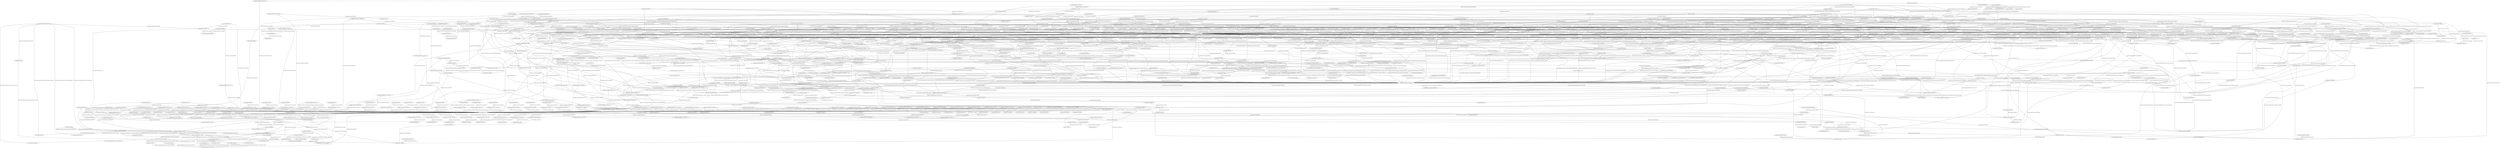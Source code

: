 graph {
	1 [label="py_scopes(4226,4221)"]
	2 [label="py_scopes(4227,4221)"]
	3 [label="py_scopes(4231,4221)"]
	4 [label="py_scopes(4234,4221)"]
	5 [label="py_scopes(4235,4221)"]
	6 [label="py_scopes(4241,4239)"]
	7 [label="py_scopes(4244,4239)"]
	8 [label="py_scopes(4248,4239)"]
	9 [label="py_scopes(4250,4239)"]
	10 [label="py_scopes(4251,4239)"]
	11 [label="py_scopes(4252,4239)"]
	12 [label="py_scopes(4253,4239)"]
	13 [label="py_scopes(4254,4239)"]
	14 [label="py_scopes(4255,4239)"]
	15 [label="py_scopes(4259,4239)"]
	16 [label="py_scopes(4263,4239)"]
	17 [label="py_scopes(4268,4239)"]
	18 [label="py_scopes(4271,4239)"]
	19 [label="py_scopes(4272,4239)"]
	20 [label="py_scopes(4274,4239)"]
	21 [label="py_scopes(4276,4239)"]
	22 [label="py_scopes(4277,4239)"]
	23 [label="py_scopes(4281,4239)"]
	24 [label="py_scopes(4282,4239)"]
	25 [label="py_scopes(4283,4239)"]
	26 [label="py_scopes(4284,4239)"]
	27 [label="py_scopes(4285,4239)"]
	28 [label="py_scopes(4289,4239)"]
	29 [label="py_scopes(4291,4239)"]
	30 [label="py_scopes(4292,4239)"]
	31 [label="py_scopes(4295,4239)"]
	32 [label="py_scopes(4298,4239)"]
	33 [label="py_scopes(4300,4239)"]
	34 [label="py_scopes(4302,4239)"]
	35 [label="py_scopes(4303,4239)"]
	36 [label="py_scopes(4305,4239)"]
	37 [label="py_scopes(4306,4239)"]
	38 [label="py_scopes(4309,4239)"]
	39 [label="py_scopes(4310,4239)"]
	40 [label="py_scopes(4311,4239)"]
	41 [label="py_scopes(4312,4239)"]
	42 [label="py_scopes(4313,4239)"]
	43 [label="py_scopes(4317,4239)"]
	44 [label="py_scopes(4319,4239)"]
	45 [label="py_scopes(4320,4239)"]
	46 [label="py_scopes(4323,4239)"]
	47 [label="py_scopes(4326,4239)"]
	48 [label="py_scopes(4328,4239)"]
	49 [label="py_scopes(4330,4239)"]
	50 [label="py_scopes(4331,4239)"]
	51 [label="py_scopes(4333,4239)"]
	52 [label="py_scopes(4334,4239)"]
	53 [label="py_scopes(4337,4239)"]
	54 [label="py_scopes(4338,4239)"]
	55 [label="py_scopes(4339,4239)"]
	56 [label="py_scopes(4340,4239)"]
	57 [label="py_scopes(4341,4239)"]
	58 [label="py_scopes(4345,4239)"]
	59 [label="py_scopes(4347,4239)"]
	60 [label="py_scopes(4349,4239)"]
	61 [label="py_scopes(4350,4239)"]
	62 [label="py_scopes(4353,4239)"]
	63 [label="py_scopes(4354,4239)"]
	64 [label="py_scopes(4355,4239)"]
	65 [label="py_scopes(4356,4239)"]
	66 [label="py_scopes(4357,4239)"]
	67 [label="py_scopes(4361,4239)"]
	68 [label="py_scopes(4363,4239)"]
	69 [label="py_scopes(4367,4239)"]
	70 [label="py_scopes(4370,4239)"]
	71 [label="py_scopes(4371,4239)"]
	72 [label="py_scopes(4374,4239)"]
	73 [label="py_scopes(4375,4239)"]
	74 [label="py_scopes(4378,4239)"]
	75 [label="py_scopes(4379,4239)"]
	76 [label="py_scopes(4381,4239)"]
	77 [label="py_scopes(4382,4239)"]
	78 [label="py_scopes(4383,4239)"]
	79 [label="py_scopes(4384,4239)"]
	80 [label="py_scopes(4385,4239)"]
	81 [label="py_scopes(4388,4221)"]
	82 [label="py_variables(4228,4227)"]
	83 [label="py_variables(4232,4231)"]
	84 [label="py_variables(4232,4375)"]
	85 [label="py_variables(4242,4241)"]
	86 [label="py_variables(4242,4255)"]
	87 [label="py_variables(4242,4285)"]
	88 [label="py_variables(4242,4313)"]
	89 [label="py_variables(4242,4341)"]
	90 [label="py_variables(4242,4357)"]
	91 [label="py_variables(4245,4244)"]
	92 [label="py_variables(4245,4259)"]
	93 [label="py_variables(4245,4289)"]
	94 [label="py_variables(4245,4317)"]
	95 [label="py_variables(4245,4345)"]
	96 [label="py_variables(4245,4361)"]
	97 [label="py_variables(4264,4263)"]
	98 [label="py_variables(4269,4268)"]
	99 [label="py_variables(4269,4274)"]
	100 [label="py_variables(4278,4277)"]
	101 [label="py_variables(4278,4306)"]
	102 [label="py_variables(4278,4334)"]
	103 [label="py_variables(4278,4350)"]
	104 [label="py_variables(4368,4367)"]
	105 [label="py_variables(4368,4371)"]
	106 [label="py_variables(4389,4388)"]
	107 [label="py_locations(4485,4226)"]
	108 [label="py_locations(4486,4227)"]
	109 [label="py_locations(4487,4231)"]
	110 [label="py_locations(4488,4234)"]
	111 [label="py_locations(4489,4235)"]
	112 [label="py_locations(4491,4241)"]
	113 [label="py_locations(4492,4244)"]
	114 [label="py_locations(4493,4248)"]
	115 [label="py_locations(4494,4250)"]
	116 [label="py_locations(4495,4251)"]
	117 [label="py_locations(4496,4252)"]
	118 [label="py_locations(4497,4253)"]
	119 [label="py_locations(4498,4254)"]
	120 [label="py_locations(4499,4255)"]
	121 [label="py_locations(4500,4259)"]
	122 [label="py_locations(4501,4262)"]
	123 [label="py_locations(4502,4263)"]
	124 [label="py_locations(4503,4268)"]
	125 [label="py_locations(4504,4271)"]
	126 [label="py_locations(4505,4272)"]
	127 [label="py_locations(4506,4274)"]
	128 [label="py_locations(4507,4276)"]
	129 [label="py_locations(4508,4277)"]
	130 [label="py_locations(4509,4281)"]
	131 [label="py_locations(4510,4282)"]
	132 [label="py_locations(4511,4283)"]
	133 [label="py_locations(4512,4284)"]
	134 [label="py_locations(4513,4285)"]
	135 [label="py_locations(4514,4289)"]
	136 [label="py_locations(4515,4291)"]
	137 [label="py_locations(4516,4292)"]
	138 [label="py_locations(4517,4294)"]
	139 [label="py_locations(4518,4295)"]
	140 [label="py_locations(4519,4297)"]
	141 [label="py_locations(4520,4298)"]
	142 [label="py_locations(4521,4300)"]
	143 [label="py_locations(4522,4302)"]
	144 [label="py_locations(4523,4303)"]
	145 [label="py_locations(4524,4305)"]
	146 [label="py_locations(4525,4306)"]
	147 [label="py_locations(4526,4309)"]
	148 [label="py_locations(4527,4310)"]
	149 [label="py_locations(4528,4311)"]
	150 [label="py_locations(4529,4312)"]
	151 [label="py_locations(4530,4313)"]
	152 [label="py_locations(4531,4317)"]
	153 [label="py_locations(4532,4319)"]
	154 [label="py_locations(4533,4320)"]
	155 [label="py_locations(4534,4322)"]
	156 [label="py_locations(4535,4323)"]
	157 [label="py_locations(4536,4325)"]
	158 [label="py_locations(4537,4326)"]
	159 [label="py_locations(4538,4328)"]
	160 [label="py_locations(4539,4330)"]
	161 [label="py_locations(4540,4331)"]
	162 [label="py_locations(4541,4333)"]
	163 [label="py_locations(4542,4334)"]
	164 [label="py_locations(4543,4337)"]
	165 [label="py_locations(4544,4338)"]
	166 [label="py_locations(4545,4339)"]
	167 [label="py_locations(4546,4340)"]
	168 [label="py_locations(4547,4341)"]
	169 [label="py_locations(4548,4345)"]
	170 [label="py_locations(4549,4347)"]
	171 [label="py_locations(4550,4349)"]
	172 [label="py_locations(4551,4350)"]
	173 [label="py_locations(4552,4353)"]
	174 [label="py_locations(4553,4354)"]
	175 [label="py_locations(4554,4355)"]
	176 [label="py_locations(4555,4356)"]
	177 [label="py_locations(4556,4357)"]
	178 [label="py_locations(4557,4361)"]
	179 [label="py_locations(4558,4363)"]
	180 [label="py_locations(4559,4367)"]
	181 [label="py_locations(4560,4370)"]
	182 [label="py_locations(4561,4371)"]
	183 [label="py_locations(4562,4374)"]
	184 [label="py_locations(4563,4375)"]
	185 [label="py_locations(4564,4378)"]
	186 [label="py_locations(4565,4379)"]
	187 [label="py_locations(4566,4381)"]
	188 [label="py_locations(4567,4382)"]
	189 [label="py_locations(4568,4383)"]
	190 [label="py_locations(4569,4384)"]
	191 [label="py_locations(4570,4385)"]
	192 [label="py_locations(4571,4388)"]
	193 [label="py_stmt_lists(4225,4221,2)"]
	194 [label="py_stmt_lists(4247,4239,5)"]
	195 [label="py_stmt_lists(4249,4248,1)"]
	196 [label="py_stmt_lists(4373,4248,3)"]
	197 [label="py_stmt_lists(4377,4374,3)"]
	198 [label="py_ssa_var(4471,4242)"]
	199 [label="py_ssa_var(4472,4245)"]
	200 [label="py_ssa_var(4473,4269)"]
	201 [label="py_ssa_var(4474,4368)"]
	202 [label="py_ssa_var(4482,4232)"]
	203 [label="py_ssa_var(4483,4389)"]
	204 [label="py_idoms(4391,4392)"]
	205 [label="py_idoms(4393,4391)"]
	206 [label="py_idoms(4394,4393)"]
	207 [label="py_idoms(4395,4394)"]
	208 [label="py_idoms(4396,4395)"]
	209 [label="py_idoms(4397,4396)"]
	210 [label="py_idoms(4398,4397)"]
	211 [label="py_idoms(4399,4398)"]
	212 [label="py_idoms(4400,4399)"]
	213 [label="py_idoms(4401,4400)"]
	214 [label="py_idoms(4402,4401)"]
	215 [label="py_idoms(4403,4402)"]
	216 [label="py_idoms(4404,4403)"]
	217 [label="py_idoms(4405,4404)"]
	218 [label="py_idoms(4406,4405)"]
	219 [label="py_idoms(4407,4406)"]
	220 [label="py_idoms(4408,4407)"]
	221 [label="py_idoms(4414,4413)"]
	222 [label="py_idoms(4415,4414)"]
	223 [label="py_idoms(4416,4415)"]
	224 [label="py_idoms(4417,4416)"]
	225 [label="py_idoms(4418,4417)"]
	226 [label="py_idoms(4419,4418)"]
	227 [label="py_idoms(4420,4419)"]
	228 [label="py_idoms(4421,4420)"]
	229 [label="py_idoms(4422,4421)"]
	230 [label="py_idoms(4423,4422)"]
	231 [label="py_idoms(4424,4423)"]
	232 [label="py_idoms(4425,4424)"]
	233 [label="py_idoms(4431,4430)"]
	234 [label="py_idoms(4432,4431)"]
	235 [label="py_idoms(4433,4432)"]
	236 [label="py_idoms(4434,4433)"]
	237 [label="py_idoms(4435,4434)"]
	238 [label="py_idoms(4436,4435)"]
	239 [label="py_idoms(4437,4436)"]
	240 [label="py_idoms(4438,4437)"]
	241 [label="py_idoms(4439,4438)"]
	242 [label="py_idoms(4440,4439)"]
	243 [label="py_idoms(4441,4440)"]
	244 [label="py_idoms(4442,4441)"]
	245 [label="py_idoms(4445,4444)"]
	246 [label="py_idoms(4446,4445)"]
	247 [label="py_idoms(4447,4446)"]
	248 [label="py_idoms(4448,4447)"]
	249 [label="py_idoms(4449,4448)"]
	250 [label="py_idoms(4450,4449)"]
	251 [label="py_idoms(4451,4450)"]
	252 [label="py_idoms(4454,4453)"]
	253 [label="py_idoms(4455,4454)"]
	254 [label="py_idoms(4456,4455)"]
	255 [label="py_idoms(4457,4456)"]
	256 [label="py_idoms(4458,4457)"]
	257 [label="py_idoms(4459,4458)"]
	258 [label="py_idoms(4460,4459)"]
	259 [label="py_idoms(4461,4396)"]
	260 [label="py_idoms(4462,4461)"]
	261 [label="py_idoms(4465,4464)"]
	262 [label="py_idoms(4466,4465)"]
	263 [label="py_idoms(4467,4466)"]
	264 [label="py_idoms(4468,4467)"]
	265 [label="py_idoms(4469,4468)"]
	266 [label="py_idoms(4470,4396)"]
	267 [label="py_idoms(4475,4476)"]
	268 [label="py_idoms(4477,4475)"]
	269 [label="py_idoms(4478,4477)"]
	270 [label="py_idoms(4479,4478)"]
	271 [label="py_idoms(4480,4479)"]
	272 [label="py_scope_location(4484,4221)"]
	273 [label="py_scope_location(4490,4239)"]
	274 [label="py_strs(,4381,2)"]
	275 [label="py_strs(hex,4347,2)"]
	276 [label="py_strs(create_entropies,4235,2)"]
	277 [label="py_strs(create_entropies,4239,0)"]
	278 [label="py_strs(get_method_signature,4254,3)"]
	279 [label="py_strs(get_method_signature,4284,3)"]
	280 [label="py_strs(get_method_signature,4312,3)"]
	281 [label="py_strs(get_method_signature,4340,3)"]
	282 [label="py_strs(get_method_signature,4356,3)"]
	283 [label="py_strs(predef_sign,4262,2)"]
	284 [label="py_strs(get_string,4252,3)"]
	285 [label="py_strs(get_string,4282,3)"]
	286 [label="py_strs(get_string,4310,3)"]
	287 [label="py_strs(get_string,4338,3)"]
	288 [label="py_strs(get_string,4354,3)"]
	289 [label="py_strs(L4,4291,2)"]
	290 [label="py_strs(L4,4303,2)"]
	291 [label="py_strs(L4,4319,2)"]
	292 [label="py_strs(L4,4331,2)"]
	293 [label="py_strs(\",4291,3)"]
	294 [label="py_strs(\",4300,3)"]
	295 [label="py_strs(\",4302,3)"]
	296 [label="py_strs(\",4303,3)"]
	297 [label="py_strs(\",4319,3)"]
	298 [label="py_strs(\",4328,3)"]
	299 [label="py_strs(\",4330,3)"]
	300 [label="py_strs(\",4331,3)"]
	301 [label="py_strs(\",4347,3)"]
	302 [label="py_strs(\",4363,3)"]
	303 [label="py_strs(\",4381,3)"]
	304 [label="py_strs(Landroid,4300,2)"]
	305 [label="py_strs(arguments,4302,2)"]
	306 [label="py_strs(arguments,4330,2)"]
	307 [label="py_strs(Ljava,4328,2)"]
	308 [label="py_strs(L2,4363,2)"]
	309 [label="py_scope_flow(4392,4239,-1)"]
	310 [label="py_scope_flow(4396,4239,1)"]
	311 [label="py_scope_flow(4398,4239,1)"]
	312 [label="py_scope_flow(4400,4239,1)"]
	313 [label="py_scope_flow(4401,4239,1)"]
	314 [label="py_scope_flow(4402,4239,1)"]
	315 [label="py_scope_flow(4405,4239,1)"]
	316 [label="py_scope_flow(4407,4239,1)"]
	317 [label="py_scope_flow(4418,4239,1)"]
	318 [label="py_scope_flow(4419,4239,1)"]
	319 [label="py_scope_flow(4420,4239,1)"]
	320 [label="py_scope_flow(4421,4239,1)"]
	321 [label="py_scope_flow(4422,4239,1)"]
	322 [label="py_scope_flow(4424,4239,1)"]
	323 [label="py_scope_flow(4435,4239,1)"]
	324 [label="py_scope_flow(4436,4239,1)"]
	325 [label="py_scope_flow(4437,4239,1)"]
	326 [label="py_scope_flow(4438,4239,1)"]
	327 [label="py_scope_flow(4439,4239,1)"]
	328 [label="py_scope_flow(4441,4239,1)"]
	329 [label="py_scope_flow(4444,4239,1)"]
	330 [label="py_scope_flow(4445,4239,1)"]
	331 [label="py_scope_flow(4446,4239,1)"]
	332 [label="py_scope_flow(4447,4239,1)"]
	333 [label="py_scope_flow(4448,4239,1)"]
	334 [label="py_scope_flow(4450,4239,1)"]
	335 [label="py_scope_flow(4453,4239,1)"]
	336 [label="py_scope_flow(4454,4239,1)"]
	337 [label="py_scope_flow(4455,4239,1)"]
	338 [label="py_scope_flow(4456,4239,1)"]
	339 [label="py_scope_flow(4470,4239,2)"]
	340 [label="py_scope_flow(4476,4221,-1)"]
	341 [label="py_scope_flow(4480,4221,0)"]
	342 [label="py_ssa_use(4395,4471)"]
	343 [label="py_ssa_use(4397,4472)"]
	344 [label="py_ssa_use(4404,4473)"]
	345 [label="py_ssa_use(4406,4471)"]
	346 [label="py_ssa_use(4408,4472)"]
	347 [label="py_ssa_use(4423,4471)"]
	348 [label="py_ssa_use(4425,4472)"]
	349 [label="py_ssa_use(4440,4471)"]
	350 [label="py_ssa_use(4442,4472)"]
	351 [label="py_ssa_use(4449,4471)"]
	352 [label="py_ssa_use(4451,4472)"]
	353 [label="py_ssa_use(4459,4474)"]
	354 [label="py_ssa_use(4480,4482)"]
	355 [label="py_ssa_use(4480,4483)"]
	356 [label="py_expr_lists(4230,4226,2)"]
	357 [label="py_expr_lists(4258,4253,3)"]
	358 [label="py_expr_lists(4267,4250,2)"]
	359 [label="py_expr_lists(4273,4272,2)"]
	360 [label="py_expr_lists(4280,4276,3)"]
	361 [label="py_expr_lists(4288,4283,3)"]
	362 [label="py_expr_lists(4299,4298,2)"]
	363 [label="py_expr_lists(4308,4305,3)"]
	364 [label="py_expr_lists(4316,4311,3)"]
	365 [label="py_expr_lists(4327,4326,2)"]
	366 [label="py_expr_lists(4336,4333,3)"]
	367 [label="py_expr_lists(4344,4339,3)"]
	368 [label="py_expr_lists(4352,4349,3)"]
	369 [label="py_expr_lists(4360,4355,3)"]
	370 [label="py_expr_lists(4366,4271,2)"]
	371 [label="py_expr_lists(4380,4379,2)"]
	372 [label="py_expr_lists(4387,4234,2)"]
	373 [label="py_successors(4391,4393)"]
	374 [label="py_successors(4392,4391)"]
	375 [label="py_successors(4393,4394)"]
	376 [label="py_successors(4394,4395)"]
	377 [label="py_successors(4395,4396)"]
	378 [label="py_successors(4396,4397)"]
	379 [label="py_successors(4396,4461)"]
	380 [label="py_successors(4397,4398)"]
	381 [label="py_successors(4398,4399)"]
	382 [label="py_successors(4398,4461)"]
	383 [label="py_successors(4399,4400)"]
	384 [label="py_successors(4400,4401)"]
	385 [label="py_successors(4400,4461)"]
	386 [label="py_successors(4401,4402)"]
	387 [label="py_successors(4401,4461)"]
	388 [label="py_successors(4402,4403)"]
	389 [label="py_successors(4402,4461)"]
	390 [label="py_successors(4403,4404)"]
	391 [label="py_successors(4404,4405)"]
	392 [label="py_successors(4405,4406)"]
	393 [label="py_successors(4405,4461)"]
	394 [label="py_successors(4406,4407)"]
	395 [label="py_successors(4407,4408)"]
	396 [label="py_successors(4407,4461)"]
	397 [label="py_successors(4413,4414)"]
	398 [label="py_successors(4414,4415)"]
	399 [label="py_successors(4415,4416)"]
	400 [label="py_successors(4416,4417)"]
	401 [label="py_successors(4417,4418)"]
	402 [label="py_successors(4418,4419)"]
	403 [label="py_successors(4418,4461)"]
	404 [label="py_successors(4419,4420)"]
	405 [label="py_successors(4419,4461)"]
	406 [label="py_successors(4420,4421)"]
	407 [label="py_successors(4420,4461)"]
	408 [label="py_successors(4421,4422)"]
	409 [label="py_successors(4421,4461)"]
	410 [label="py_successors(4422,4423)"]
	411 [label="py_successors(4422,4461)"]
	412 [label="py_successors(4423,4424)"]
	413 [label="py_successors(4424,4425)"]
	414 [label="py_successors(4424,4461)"]
	415 [label="py_successors(4430,4431)"]
	416 [label="py_successors(4431,4432)"]
	417 [label="py_successors(4432,4433)"]
	418 [label="py_successors(4433,4434)"]
	419 [label="py_successors(4434,4435)"]
	420 [label="py_successors(4435,4436)"]
	421 [label="py_successors(4435,4461)"]
	422 [label="py_successors(4436,4437)"]
	423 [label="py_successors(4436,4461)"]
	424 [label="py_successors(4437,4438)"]
	425 [label="py_successors(4437,4461)"]
	426 [label="py_successors(4438,4439)"]
	427 [label="py_successors(4438,4461)"]
	428 [label="py_successors(4439,4440)"]
	429 [label="py_successors(4439,4461)"]
	430 [label="py_successors(4440,4441)"]
	431 [label="py_successors(4441,4442)"]
	432 [label="py_successors(4441,4461)"]
	433 [label="py_successors(4444,4445)"]
	434 [label="py_successors(4444,4461)"]
	435 [label="py_successors(4445,4446)"]
	436 [label="py_successors(4445,4461)"]
	437 [label="py_successors(4446,4447)"]
	438 [label="py_successors(4446,4461)"]
	439 [label="py_successors(4447,4448)"]
	440 [label="py_successors(4447,4461)"]
	441 [label="py_successors(4448,4449)"]
	442 [label="py_successors(4448,4461)"]
	443 [label="py_successors(4449,4450)"]
	444 [label="py_successors(4450,4451)"]
	445 [label="py_successors(4450,4461)"]
	446 [label="py_successors(4453,4454)"]
	447 [label="py_successors(4453,4461)"]
	448 [label="py_successors(4454,4455)"]
	449 [label="py_successors(4454,4461)"]
	450 [label="py_successors(4455,4456)"]
	451 [label="py_successors(4455,4461)"]
	452 [label="py_successors(4456,4457)"]
	453 [label="py_successors(4456,4461)"]
	454 [label="py_successors(4457,4458)"]
	455 [label="py_successors(4458,4459)"]
	456 [label="py_successors(4459,4460)"]
	457 [label="py_successors(4460,4470)"]
	458 [label="py_successors(4461,4462)"]
	459 [label="py_successors(4464,4465)"]
	460 [label="py_successors(4465,4466)"]
	461 [label="py_successors(4466,4467)"]
	462 [label="py_successors(4467,4468)"]
	463 [label="py_successors(4468,4469)"]
	464 [label="py_successors(4469,4470)"]
	465 [label="py_successors(4475,4477)"]
	466 [label="py_successors(4476,4475)"]
	467 [label="py_successors(4477,4478)"]
	468 [label="py_successors(4478,4479)"]
	469 [label="py_successors(4479,4480)"]
	470 [label="py_ssa_defn(4471,4391)"]
	471 [label="py_ssa_defn(4472,4393)"]
	472 [label="py_ssa_defn(4473,4403)"]
	473 [label="py_ssa_defn(4474,4458)"]
	474 [label="py_ssa_defn(4482,4477)"]
	475 [label="py_ssa_defn(4483,4479)"]
	476 [label="variable(4222,4221,__name__)"]
	477 [label="variable(4223,4221,__package__)"]
	478 [label="variable(4228,4221,BaseException)"]
	479 [label="variable(4232,4221,HoleException)"]
	480 [label="variable(4242,4239,vmx)"]
	481 [label="variable(4245,4239,m)"]
	482 [label="variable(4264,4221,DEFAULT_SIGNATURE)"]
	483 [label="variable(4269,4239,default_signature)"]
	484 [label="variable(4278,4221,entropy)"]
	485 [label="variable(4368,4239,l)"]
	486 [label="variable(4389,4221,create_entropies)"]
	487 [label="py_dict_items(4262,2,4261,0)"]
	488 [label="py_dict_items(4294,1,4293,0)"]
	489 [label="py_dict_items(4297,1,4296,0)"]
	490 [label="py_dict_items(4322,1,4321,0)"]
	491 [label="py_dict_items(4325,1,4324,0)"]
	492 [label="py_Modules(4221)"]
	493 [label="py_Functions(4239,4235)"]
	494 [label="py_dict_item_lists(4261,4253)"]
	495 [label="py_dict_item_lists(4293,4292)"]
	496 [label="py_dict_item_lists(4296,4295)"]
	497 [label="py_dict_item_lists(4321,4320)"]
	498 [label="py_dict_item_lists(4324,4323)"]
	499 [label="py_stmts(4226,1,4225,0)"]
	500 [label="py_stmts(4234,1,4225,1)"]
	501 [label="py_stmts(4248,19,4247,0)"]
	502 [label="py_stmts(4250,1,4249,0)"]
	503 [label="py_stmts(4271,1,4249,1)"]
	504 [label="py_stmts(4370,18,4249,2)"]
	505 [label="py_stmts(4374,6,4373,0)"]
	506 [label="py_stmts(4378,18,4377,0)"]
	507 [label="locations_ast(4484,4221,0,0,0,0)"]
	508 [label="locations_ast(4485,4221,1,1,1,27)"]
	509 [label="locations_ast(4486,4221,1,15,1,27)"]
	510 [label="locations_ast(4487,4221,1,1,1,13)"]
	511 [label="locations_ast(4488,4221,2,1,2,29)"]
	512 [label="locations_ast(4489,4221,2,1,2,29)"]
	513 [label="locations_ast(4490,4221,2,1,2,29)"]
	514 [label="locations_ast(4491,4221,2,22,2,24)"]
	515 [label="locations_ast(4492,4221,2,27,2,27)"]
	516 [label="locations_ast(4493,4221,3,5,3,8)"]
	517 [label="locations_ast(4494,4221,4,9,4,101)"]
	518 [label="locations_ast(4495,4221,4,29,4,101)"]
	519 [label="locations_ast(4496,4221,4,29,4,99)"]
	520 [label="locations_ast(4497,4221,4,29,4,88)"]
	521 [label="locations_ast(4498,4221,4,29,4,52)"]
	522 [label="locations_ast(4499,4221,4,29,4,31)"]
	523 [label="locations_ast(4500,4221,4,54,4,54)"]
	524 [label="locations_ast(4501,4221,4,57,4,87)"]
	525 [label="locations_ast(4502,4221,4,71,4,87)"]
	526 [label="locations_ast(4503,4221,4,9,4,25)"]
	527 [label="locations_ast(4504,4221,5,9,10,13)"]
	528 [label="locations_ast(4505,4221,5,13,10,13)"]
	529 [label="locations_ast(4506,4221,5,15,5,31)"]
	530 [label="locations_ast(4507,4221,6,15,6,115)"]
	531 [label="locations_ast(4508,4221,6,15,6,21)"]
	532 [label="locations_ast(4509,4221,6,24,6,113)"]
	533 [label="locations_ast(4510,4221,6,24,6,111)"]
	534 [label="locations_ast(4511,4221,6,24,6,100)"]
	535 [label="locations_ast(4512,4221,6,24,6,47)"]
	536 [label="locations_ast(4513,4221,6,24,6,26)"]
	537 [label="locations_ast(4514,4221,6,49,6,49)"]
	538 [label="locations_ast(4515,4221,6,52,6,55)"]
	539 [label="locations_ast(4516,4221,6,58,6,98)"]
	540 [label="locations_ast(4517,4221,6,60,6,96)"]
	541 [label="locations_ast(4518,4221,6,67,6,96)"]
	542 [label="locations_ast(4519,4221,6,69,6,94)"]
	543 [label="locations_ast(4520,4221,6,83,6,94)"]
	544 [label="locations_ast(4521,4221,6,84,6,93)"]
	545 [label="locations_ast(4522,4221,6,69,6,79)"]
	546 [label="locations_ast(4523,4221,6,60,6,63)"]
	547 [label="locations_ast(4524,4221,7,15,7,112)"]
	548 [label="locations_ast(4525,4221,7,15,7,21)"]
	549 [label="locations_ast(4526,4221,7,24,7,110)"]
	550 [label="locations_ast(4527,4221,7,24,7,108)"]
	551 [label="locations_ast(4528,4221,7,24,7,97)"]
	552 [label="locations_ast(4529,4221,7,24,7,47)"]
	553 [label="locations_ast(4530,4221,7,24,7,26)"]
	554 [label="locations_ast(4531,4221,7,49,7,49)"]
	555 [label="locations_ast(4532,4221,7,52,7,55)"]
	556 [label="locations_ast(4533,4221,7,58,7,95)"]
	557 [label="locations_ast(4534,4221,7,60,7,93)"]
	558 [label="locations_ast(4535,4221,7,67,7,93)"]
	559 [label="locations_ast(4536,4221,7,69,7,91)"]
	560 [label="locations_ast(4537,4221,7,83,7,91)"]
	561 [label="locations_ast(4538,4221,7,84,7,90)"]
	562 [label="locations_ast(4539,4221,7,69,7,79)"]
	563 [label="locations_ast(4540,4221,7,60,7,63)"]
	564 [label="locations_ast(4541,4221,8,15,8,73)"]
	565 [label="locations_ast(4542,4221,8,15,8,21)"]
	566 [label="locations_ast(4543,4221,8,24,8,71)"]
	567 [label="locations_ast(4544,4221,8,24,8,69)"]
	568 [label="locations_ast(4545,4221,8,24,8,58)"]
	569 [label="locations_ast(4546,4221,8,24,8,47)"]
	570 [label="locations_ast(4547,4221,8,24,8,26)"]
	571 [label="locations_ast(4548,4221,8,49,8,49)"]
	572 [label="locations_ast(4549,4221,8,52,8,56)"]
	573 [label="locations_ast(4550,4221,9,15,9,72)"]
	574 [label="locations_ast(4551,4221,9,15,9,21)"]
	575 [label="locations_ast(4552,4221,9,24,9,70)"]
	576 [label="locations_ast(4553,4221,9,24,9,68)"]
	577 [label="locations_ast(4554,4221,9,24,9,57)"]
	578 [label="locations_ast(4555,4221,9,24,9,47)"]
	579 [label="locations_ast(4556,4221,9,24,9,26)"]
	580 [label="locations_ast(4557,4221,9,49,9,49)"]
	581 [label="locations_ast(4558,4221,9,52,9,55)"]
	582 [label="locations_ast(4559,4221,5,9,5,9)"]
	583 [label="locations_ast(4560,4221,11,9,11,16)"]
	584 [label="locations_ast(4561,4221,11,16,11,16)"]
	585 [label="locations_ast(4562,4221,12,5,12,25)"]
	586 [label="locations_ast(4563,4221,12,12,12,24)"]
	587 [label="locations_ast(4564,4221,13,9,13,41)"]
	588 [label="locations_ast(4565,4221,13,16,13,41)"]
	589 [label="locations_ast(4566,4221,13,18,13,19)"]
	590 [label="locations_ast(4567,4221,13,22,13,24)"]
	591 [label="locations_ast(4568,4221,13,27,13,29)"]
	592 [label="locations_ast(4569,4221,13,32,13,34)"]
	593 [label="locations_ast(4570,4221,13,37,13,39)"]
	594 [label="locations_ast(4571,4221,2,5,2,20)"]
	595 [label="py_flow_bb_node(4391,4241,4392,1)"]
	596 [label="py_flow_bb_node(4392,4239,4392,0)"]
	597 [label="py_flow_bb_node(4393,4244,4392,2)"]
	598 [label="py_flow_bb_node(4394,4248,4392,3)"]
	599 [label="py_flow_bb_node(4395,4255,4392,4)"]
	600 [label="py_flow_bb_node(4396,4254,4392,5)"]
	601 [label="py_flow_bb_node(4397,4259,4397,0)"]
	602 [label="py_flow_bb_node(4398,4263,4397,1)"]
	603 [label="py_flow_bb_node(4399,4262,4399,0)"]
	604 [label="py_flow_bb_node(4400,4253,4399,1)"]
	605 [label="py_flow_bb_node(4401,4252,4401,0)"]
	606 [label="py_flow_bb_node(4402,4251,4402,0)"]
	607 [label="py_flow_bb_node(4403,4268,4403,0)"]
	608 [label="py_flow_bb_node(4404,4274,4403,1)"]
	609 [label="py_flow_bb_node(4405,4277,4403,2)"]
	610 [label="py_flow_bb_node(4406,4285,4406,0)"]
	611 [label="py_flow_bb_node(4407,4284,4406,1)"]
	612 [label="py_flow_bb_node(4408,4289,4408,0)"]
	613 [label="py_flow_bb_node(4413,4298,4408,5)"]
	614 [label="py_flow_bb_node(4414,4297,4408,6)"]
	615 [label="py_flow_bb_node(4415,4295,4408,7)"]
	616 [label="py_flow_bb_node(4416,4294,4408,8)"]
	617 [label="py_flow_bb_node(4417,4292,4408,9)"]
	618 [label="py_flow_bb_node(4418,4283,4408,10)"]
	619 [label="py_flow_bb_node(4419,4282,4419,0)"]
	620 [label="py_flow_bb_node(4420,4281,4420,0)"]
	621 [label="py_flow_bb_node(4421,4276,4421,0)"]
	622 [label="py_flow_bb_node(4422,4306,4422,0)"]
	623 [label="py_flow_bb_node(4423,4313,4423,0)"]
	624 [label="py_flow_bb_node(4424,4312,4423,1)"]
	625 [label="py_flow_bb_node(4425,4317,4425,0)"]
	626 [label="py_flow_bb_node(4430,4326,4425,5)"]
	627 [label="py_flow_bb_node(4431,4325,4425,6)"]
	628 [label="py_flow_bb_node(4432,4323,4425,7)"]
	629 [label="py_flow_bb_node(4433,4322,4425,8)"]
	630 [label="py_flow_bb_node(4434,4320,4425,9)"]
	631 [label="py_flow_bb_node(4435,4311,4425,10)"]
	632 [label="py_flow_bb_node(4436,4310,4436,0)"]
	633 [label="py_flow_bb_node(4437,4309,4437,0)"]
	634 [label="py_flow_bb_node(4438,4305,4438,0)"]
	635 [label="py_flow_bb_node(4439,4334,4439,0)"]
	636 [label="py_flow_bb_node(4440,4341,4440,0)"]
	637 [label="py_flow_bb_node(4441,4340,4440,1)"]
	638 [label="py_flow_bb_node(4442,4345,4442,0)"]
	639 [label="py_flow_bb_node(4444,4339,4442,2)"]
	640 [label="py_flow_bb_node(4445,4338,4445,0)"]
	641 [label="py_flow_bb_node(4446,4337,4446,0)"]
	642 [label="py_flow_bb_node(4447,4333,4447,0)"]
	643 [label="py_flow_bb_node(4448,4350,4448,0)"]
	644 [label="py_flow_bb_node(4449,4357,4449,0)"]
	645 [label="py_flow_bb_node(4450,4356,4449,1)"]
	646 [label="py_flow_bb_node(4451,4361,4451,0)"]
	647 [label="py_flow_bb_node(4453,4355,4451,2)"]
	648 [label="py_flow_bb_node(4454,4354,4454,0)"]
	649 [label="py_flow_bb_node(4455,4353,4455,0)"]
	650 [label="py_flow_bb_node(4456,4349,4456,0)"]
	651 [label="py_flow_bb_node(4457,4272,4457,0)"]
	652 [label="py_flow_bb_node(4458,4367,4457,1)"]
	653 [label="py_flow_bb_node(4459,4371,4457,2)"]
	654 [label="py_flow_bb_node(4460,4370,4457,3)"]
	655 [label="py_flow_bb_node(4461,4374,4461,0)"]
	656 [label="py_flow_bb_node(4462,4375,4461,1)"]
	657 [label="py_flow_bb_node(4464,4382,4461,3)"]
	658 [label="py_flow_bb_node(4465,4383,4461,4)"]
	659 [label="py_flow_bb_node(4466,4384,4461,5)"]
	660 [label="py_flow_bb_node(4467,4385,4461,6)"]
	661 [label="py_flow_bb_node(4468,4379,4461,7)"]
	662 [label="py_flow_bb_node(4469,4378,4461,8)"]
	663 [label="py_flow_bb_node(4470,4239,4470,0)"]
	664 [label="py_flow_bb_node(4475,4227,4476,1)"]
	665 [label="py_flow_bb_node(4476,4221,4476,0)"]
	666 [label="py_flow_bb_node(4477,4231,4476,2)"]
	667 [label="py_flow_bb_node(4478,4235,4476,3)"]
	668 [label="py_flow_bb_node(4479,4388,4476,4)"]
	669 [label="py_flow_bb_node(4480,4221,4476,5)"]
	670 [label="py_parameter_lists(4240,4239)"]
	671 [label="py_expr_contexts(4229,3,4227)"]
	672 [label="py_expr_contexts(4233,5,4231)"]
	673 [label="py_expr_contexts(4243,4,4241)"]
	674 [label="py_expr_contexts(4246,4,4244)"]
	675 [label="py_expr_contexts(4256,3,4255)"]
	676 [label="py_expr_contexts(4257,3,4254)"]
	677 [label="py_expr_contexts(4260,3,4259)"]
	678 [label="py_expr_contexts(4265,3,4263)"]
	679 [label="py_expr_contexts(4266,3,4252)"]
	680 [label="py_expr_contexts(4270,5,4268)"]
	681 [label="py_expr_contexts(4275,3,4274)"]
	682 [label="py_expr_contexts(4279,3,4277)"]
	683 [label="py_expr_contexts(4286,3,4285)"]
	684 [label="py_expr_contexts(4287,3,4284)"]
	685 [label="py_expr_contexts(4290,3,4289)"]
	686 [label="py_expr_contexts(4301,3,4298)"]
	687 [label="py_expr_contexts(4304,3,4282)"]
	688 [label="py_expr_contexts(4307,3,4306)"]
	689 [label="py_expr_contexts(4314,3,4313)"]
	690 [label="py_expr_contexts(4315,3,4312)"]
	691 [label="py_expr_contexts(4318,3,4317)"]
	692 [label="py_expr_contexts(4329,3,4326)"]
	693 [label="py_expr_contexts(4332,3,4310)"]
	694 [label="py_expr_contexts(4335,3,4334)"]
	695 [label="py_expr_contexts(4342,3,4341)"]
	696 [label="py_expr_contexts(4343,3,4340)"]
	697 [label="py_expr_contexts(4346,3,4345)"]
	698 [label="py_expr_contexts(4348,3,4338)"]
	699 [label="py_expr_contexts(4351,3,4350)"]
	700 [label="py_expr_contexts(4358,3,4357)"]
	701 [label="py_expr_contexts(4359,3,4356)"]
	702 [label="py_expr_contexts(4362,3,4361)"]
	703 [label="py_expr_contexts(4364,3,4354)"]
	704 [label="py_expr_contexts(4365,3,4272)"]
	705 [label="py_expr_contexts(4369,5,4367)"]
	706 [label="py_expr_contexts(4372,3,4371)"]
	707 [label="py_expr_contexts(4376,3,4375)"]
	708 [label="py_expr_contexts(4386,3,4379)"]
	709 [label="py_expr_contexts(4390,5,4388)"]
	710 [label="py_exprs(4227,18,4226,1)"]
	711 [label="py_exprs(4231,18,4230,0)"]
	712 [label="py_exprs(4235,10,4234,1)"]
	713 [label="py_exprs(4241,18,4240,0)"]
	714 [label="py_exprs(4244,18,4240,1)"]
	715 [label="py_exprs(4251,4,4250,1)"]
	716 [label="py_exprs(4252,0,4251,2)"]
	717 [label="py_exprs(4253,4,4252,2)"]
	718 [label="py_exprs(4254,0,4253,2)"]
	719 [label="py_exprs(4255,18,4254,2)"]
	720 [label="py_exprs(4259,18,4258,0)"]
	721 [label="py_exprs(4263,18,4262,1)"]
	722 [label="py_exprs(4268,18,4267,0)"]
	723 [label="py_exprs(4272,16,4271,1)"]
	724 [label="py_exprs(4274,18,4273,0)"]
	725 [label="py_exprs(4276,4,4273,1)"]
	726 [label="py_exprs(4277,18,4276,2)"]
	727 [label="py_exprs(4281,4,4280,0)"]
	728 [label="py_exprs(4282,0,4281,2)"]
	729 [label="py_exprs(4283,4,4282,2)"]
	730 [label="py_exprs(4284,0,4283,2)"]
	731 [label="py_exprs(4285,18,4284,2)"]
	732 [label="py_exprs(4289,18,4288,0)"]
	733 [label="py_exprs(4291,25,4288,1)"]
	734 [label="py_exprs(4292,7,4288,2)"]
	735 [label="py_exprs(4295,7,4294,1)"]
	736 [label="py_exprs(4298,16,4297,1)"]
	737 [label="py_exprs(4300,25,4299,0)"]
	738 [label="py_exprs(4302,25,4297,2)"]
	739 [label="py_exprs(4303,25,4294,2)"]
	740 [label="py_exprs(4305,4,4273,2)"]
	741 [label="py_exprs(4306,18,4305,2)"]
	742 [label="py_exprs(4309,4,4308,0)"]
	743 [label="py_exprs(4310,0,4309,2)"]
	744 [label="py_exprs(4311,4,4310,2)"]
	745 [label="py_exprs(4312,0,4311,2)"]
	746 [label="py_exprs(4313,18,4312,2)"]
	747 [label="py_exprs(4317,18,4316,0)"]
	748 [label="py_exprs(4319,25,4316,1)"]
	749 [label="py_exprs(4320,7,4316,2)"]
	750 [label="py_exprs(4323,7,4322,1)"]
	751 [label="py_exprs(4326,16,4325,1)"]
	752 [label="py_exprs(4328,25,4327,0)"]
	753 [label="py_exprs(4330,25,4325,2)"]
	754 [label="py_exprs(4331,25,4322,2)"]
	755 [label="py_exprs(4333,4,4273,3)"]
	756 [label="py_exprs(4334,18,4333,2)"]
	757 [label="py_exprs(4337,4,4336,0)"]
	758 [label="py_exprs(4338,0,4337,2)"]
	759 [label="py_exprs(4339,4,4338,2)"]
	760 [label="py_exprs(4340,0,4339,2)"]
	761 [label="py_exprs(4341,18,4340,2)"]
	762 [label="py_exprs(4345,18,4344,0)"]
	763 [label="py_exprs(4347,25,4344,1)"]
	764 [label="py_exprs(4349,4,4273,4)"]
	765 [label="py_exprs(4350,18,4349,2)"]
	766 [label="py_exprs(4353,4,4352,0)"]
	767 [label="py_exprs(4354,0,4353,2)"]
	768 [label="py_exprs(4355,4,4354,2)"]
	769 [label="py_exprs(4356,0,4355,2)"]
	770 [label="py_exprs(4357,18,4356,2)"]
	771 [label="py_exprs(4361,18,4360,0)"]
	772 [label="py_exprs(4363,25,4360,1)"]
	773 [label="py_exprs(4367,18,4366,0)"]
	774 [label="py_exprs(4371,18,4370,1)"]
	775 [label="py_exprs(4375,18,4374,1)"]
	776 [label="py_exprs(4379,16,4378,1)"]
	777 [label="py_exprs(4381,25,4380,0)"]
	778 [label="py_exprs(4382,19,4380,1)"]
	779 [label="py_exprs(4383,19,4380,2)"]
	780 [label="py_exprs(4384,19,4380,3)"]
	781 [label="py_exprs(4385,19,4380,4)"]
	782 [label="py_exprs(4388,18,4387,0)"]
	783 [label="py_numbers(0.0,4382,2)"]
	784 [label="py_numbers(0.0,4382,3)"]
	785 [label="py_numbers(0.0,4383,2)"]
	786 [label="py_numbers(0.0,4383,3)"]
	787 [label="py_numbers(0.0,4384,2)"]
	788 [label="py_numbers(0.0,4384,3)"]
	789 [label="py_numbers(0.0,4385,2)"]
	790 [label="py_numbers(0.0,4385,3)"]
	791 [label="py_exception_successors(4396,4461)"]
	792 [label="py_exception_successors(4398,4461)"]
	793 [label="py_exception_successors(4400,4461)"]
	794 [label="py_exception_successors(4401,4461)"]
	795 [label="py_exception_successors(4402,4461)"]
	796 [label="py_exception_successors(4405,4461)"]
	797 [label="py_exception_successors(4407,4461)"]
	798 [label="py_exception_successors(4418,4461)"]
	799 [label="py_exception_successors(4419,4461)"]
	800 [label="py_exception_successors(4420,4461)"]
	801 [label="py_exception_successors(4421,4461)"]
	802 [label="py_exception_successors(4422,4461)"]
	803 [label="py_exception_successors(4424,4461)"]
	804 [label="py_exception_successors(4435,4461)"]
	805 [label="py_exception_successors(4436,4461)"]
	806 [label="py_exception_successors(4437,4461)"]
	807 [label="py_exception_successors(4438,4461)"]
	808 [label="py_exception_successors(4439,4461)"]
	809 [label="py_exception_successors(4441,4461)"]
	810 [label="py_exception_successors(4444,4461)"]
	811 [label="py_exception_successors(4445,4461)"]
	812 [label="py_exception_successors(4446,4461)"]
	813 [label="py_exception_successors(4447,4461)"]
	814 [label="py_exception_successors(4448,4461)"]
	815 [label="py_exception_successors(4450,4461)"]
	816 [label="py_exception_successors(4453,4461)"]
	817 [label="py_exception_successors(4454,4461)"]
	818 [label="py_exception_successors(4455,4461)"]
	819 [label="py_exception_successors(4456,4461)"]
	107 -- 499 [label="(py_locations.parent,py_stmts.id)"]
	710 -- 499 [label="(py_exprs.parent,py_stmts.id)"]
	499 -- 356 [label="(py_expr_lists.parent,py_stmts.id)"]
	499 -- 1 [label="(py_scopes.node,py_stmts.id)"]
	559 -- 492 [label="(locations_ast.module,py_Modules.id)"]
	565 -- 492 [label="(locations_ast.module,py_Modules.id)"]
	568 -- 492 [label="(locations_ast.module,py_Modules.id)"]
	573 -- 492 [label="(locations_ast.module,py_Modules.id)"]
	4 -- 492 [label="(py_Modules.id,py_scopes.scope)"]
	571 -- 492 [label="(locations_ast.module,py_Modules.id)"]
	531 -- 492 [label="(locations_ast.module,py_Modules.id)"]
	575 -- 492 [label="(locations_ast.module,py_Modules.id)"]
	539 -- 492 [label="(locations_ast.module,py_Modules.id)"]
	517 -- 492 [label="(locations_ast.module,py_Modules.id)"]
	522 -- 492 [label="(locations_ast.module,py_Modules.id)"]
	569 -- 492 [label="(locations_ast.module,py_Modules.id)"]
	563 -- 492 [label="(locations_ast.module,py_Modules.id)"]
	577 -- 492 [label="(locations_ast.module,py_Modules.id)"]
	561 -- 492 [label="(locations_ast.module,py_Modules.id)"]
	530 -- 492 [label="(locations_ast.module,py_Modules.id)"]
	587 -- 492 [label="(locations_ast.module,py_Modules.id)"]
	535 -- 492 [label="(locations_ast.module,py_Modules.id)"]
	508 -- 492 [label="(locations_ast.module,py_Modules.id)"]
	526 -- 492 [label="(locations_ast.module,py_Modules.id)"]
	560 -- 492 [label="(locations_ast.module,py_Modules.id)"]
	486 -- 492 [label="(py_Modules.id,variable.scope)"]
	594 -- 492 [label="(locations_ast.module,py_Modules.id)"]
	507 -- 272 [label="(locations_ast.id,py_scope_location.id)"]
	507 -- 492 [label="(locations_ast.module,py_Modules.id)"]
	541 -- 492 [label="(locations_ast.module,py_Modules.id)"]
	543 -- 492 [label="(locations_ast.module,py_Modules.id)"]
	510 -- 492 [label="(locations_ast.module,py_Modules.id)"]
	552 -- 492 [label="(locations_ast.module,py_Modules.id)"]
	519 -- 492 [label="(locations_ast.module,py_Modules.id)"]
	585 -- 492 [label="(locations_ast.module,py_Modules.id)"]
	582 -- 492 [label="(locations_ast.module,py_Modules.id)"]
	516 -- 492 [label="(locations_ast.module,py_Modules.id)"]
	477 -- 492 [label="(py_Modules.id,variable.scope)"]
	533 -- 492 [label="(locations_ast.module,py_Modules.id)"]
	542 -- 492 [label="(locations_ast.module,py_Modules.id)"]
	513 -- 492 [label="(locations_ast.module,py_Modules.id)"]
	589 -- 492 [label="(locations_ast.module,py_Modules.id)"]
	572 -- 492 [label="(locations_ast.module,py_Modules.id)"]
	515 -- 492 [label="(locations_ast.module,py_Modules.id)"]
	551 -- 492 [label="(locations_ast.module,py_Modules.id)"]
	576 -- 492 [label="(locations_ast.module,py_Modules.id)"]
	545 -- 492 [label="(locations_ast.module,py_Modules.id)"]
	512 -- 492 [label="(locations_ast.module,py_Modules.id)"]
	548 -- 492 [label="(locations_ast.module,py_Modules.id)"]
	532 -- 492 [label="(locations_ast.module,py_Modules.id)"]
	550 -- 492 [label="(locations_ast.module,py_Modules.id)"]
	540 -- 492 [label="(locations_ast.module,py_Modules.id)"]
	579 -- 492 [label="(locations_ast.module,py_Modules.id)"]
	528 -- 492 [label="(locations_ast.module,py_Modules.id)"]
	562 -- 492 [label="(locations_ast.module,py_Modules.id)"]
	476 -- 492 [label="(py_Modules.id,variable.scope)"]
	584 -- 492 [label="(locations_ast.module,py_Modules.id)"]
	482 -- 492 [label="(py_Modules.id,variable.scope)"]
	549 -- 492 [label="(locations_ast.module,py_Modules.id)"]
	567 -- 492 [label="(locations_ast.module,py_Modules.id)"]
	341 -- 492 [label="(py_Modules.id,py_scope_flow.scope)"]
	341 -- 669 [label="(py_flow_bb_node.flownode,py_scope_flow.flow)"]
	272 -- 492 [label="(py_Modules.id,py_scope_location.scope)"]
	340 -- 492 [label="(py_Modules.id,py_scope_flow.scope)"]
	340 -- 665 [label="(py_flow_bb_node.flownode,py_scope_flow.flow)"]
	529 -- 492 [label="(locations_ast.module,py_Modules.id)"]
	553 -- 492 [label="(locations_ast.module,py_Modules.id)"]
	547 -- 492 [label="(locations_ast.module,py_Modules.id)"]
	583 -- 492 [label="(locations_ast.module,py_Modules.id)"]
	527 -- 492 [label="(locations_ast.module,py_Modules.id)"]
	544 -- 492 [label="(locations_ast.module,py_Modules.id)"]
	5 -- 492 [label="(py_Modules.id,py_scopes.scope)"]
	574 -- 492 [label="(locations_ast.module,py_Modules.id)"]
	520 -- 492 [label="(locations_ast.module,py_Modules.id)"]
	588 -- 492 [label="(locations_ast.module,py_Modules.id)"]
	537 -- 492 [label="(locations_ast.module,py_Modules.id)"]
	564 -- 492 [label="(locations_ast.module,py_Modules.id)"]
	3 -- 492 [label="(py_Modules.id,py_scopes.scope)"]
	557 -- 492 [label="(locations_ast.module,py_Modules.id)"]
	509 -- 492 [label="(locations_ast.module,py_Modules.id)"]
	566 -- 492 [label="(locations_ast.module,py_Modules.id)"]
	514 -- 492 [label="(locations_ast.module,py_Modules.id)"]
	2 -- 492 [label="(py_Modules.id,py_scopes.scope)"]
	581 -- 492 [label="(locations_ast.module,py_Modules.id)"]
	586 -- 492 [label="(locations_ast.module,py_Modules.id)"]
	538 -- 492 [label="(locations_ast.module,py_Modules.id)"]
	492 -- 511 [label="(locations_ast.module,py_Modules.id)"]
	492 -- 669 [label="(py_Modules.id,py_flow_bb_node.realnode)"]
	492 -- 1 [label="(py_Modules.id,py_scopes.scope)"]
	492 -- 580 [label="(locations_ast.module,py_Modules.id)"]
	492 -- 593 [label="(locations_ast.module,py_Modules.id)"]
	492 -- 665 [label="(py_Modules.id,py_flow_bb_node.realnode)"]
	492 -- 591 [label="(locations_ast.module,py_Modules.id)"]
	492 -- 479 [label="(py_Modules.id,variable.scope)"]
	492 -- 536 [label="(locations_ast.module,py_Modules.id)"]
	492 -- 592 [label="(locations_ast.module,py_Modules.id)"]
	492 -- 590 [label="(locations_ast.module,py_Modules.id)"]
	492 -- 523 [label="(locations_ast.module,py_Modules.id)"]
	492 -- 484 [label="(py_Modules.id,variable.scope)"]
	492 -- 478 [label="(py_Modules.id,variable.scope)"]
	492 -- 518 [label="(locations_ast.module,py_Modules.id)"]
	492 -- 534 [label="(locations_ast.module,py_Modules.id)"]
	492 -- 521 [label="(locations_ast.module,py_Modules.id)"]
	492 -- 578 [label="(locations_ast.module,py_Modules.id)"]
	492 -- 524 [label="(locations_ast.module,py_Modules.id)"]
	492 -- 81 [label="(py_Modules.id,py_scopes.scope)"]
	492 -- 525 [label="(locations_ast.module,py_Modules.id)"]
	492 -- 554 [label="(locations_ast.module,py_Modules.id)"]
	492 -- 555 [label="(locations_ast.module,py_Modules.id)"]
	492 -- 193 [label="(py_Modules.id,py_stmt_lists.parent)"]
	492 -- 558 [label="(locations_ast.module,py_Modules.id)"]
	492 -- 570 [label="(locations_ast.module,py_Modules.id)"]
	492 -- 556 [label="(locations_ast.module,py_Modules.id)"]
	492 -- 546 [label="(locations_ast.module,py_Modules.id)"]
	669 -- 665 [label="(py_flow_bb_node.basicblock,py_flow_bb_node.flownode)"]
	2 -- 710 [label="(py_exprs.id,py_scopes.node)"]
	710 -- 82 [label="(py_exprs.id,py_variables.parent)"]
	710 -- 671 [label="(py_expr_contexts.parent,py_exprs.id)"]
	710 -- 664 [label="(py_exprs.id,py_flow_bb_node.realnode)"]
	83 -- 711 [label="(py_exprs.id,py_variables.parent)"]
	3 -- 711 [label="(py_exprs.id,py_scopes.node)"]
	666 -- 711 [label="(py_exprs.id,py_flow_bb_node.realnode)"]
	672 -- 711 [label="(py_expr_contexts.parent,py_exprs.id)"]
	712 -- 500 [label="(py_exprs.parent,py_stmts.id)"]
	4 -- 500 [label="(py_scopes.node,py_stmts.id)"]
	500 -- 372 [label="(py_expr_lists.parent,py_stmts.id)"]
	500 -- 110 [label="(py_locations.parent,py_stmts.id)"]
	667 -- 712 [label="(py_exprs.id,py_flow_bb_node.realnode)"]
	5 -- 712 [label="(py_exprs.id,py_scopes.node)"]
	712 -- 493 [label="(py_Functions.parent,py_exprs.id)"]
	712 -- 276 [label="(py_exprs.id,py_strs.parent)"]
	111 -- 276 [label="(py_locations.parent,py_strs.parent)"]
	713 -- 673 [label="(py_expr_contexts.parent,py_exprs.id)"]
	713 -- 595 [label="(py_exprs.id,py_flow_bb_node.realnode)"]
	713 -- 6 [label="(py_exprs.id,py_scopes.node)"]
	713 -- 85 [label="(py_exprs.id,py_variables.parent)"]
	44 -- 493 [label="(py_Functions.id,py_scopes.scope)"]
	55 -- 493 [label="(py_Functions.id,py_scopes.scope)"]
	337 -- 493 [label="(py_Functions.id,py_scope_flow.scope)"]
	13 -- 493 [label="(py_Functions.id,py_scopes.scope)"]
	61 -- 493 [label="(py_Functions.id,py_scopes.scope)"]
	330 -- 493 [label="(py_Functions.id,py_scope_flow.scope)"]
	32 -- 493 [label="(py_Functions.id,py_scopes.scope)"]
	12 -- 493 [label="(py_Functions.id,py_scopes.scope)"]
	40 -- 493 [label="(py_Functions.id,py_scopes.scope)"]
	71 -- 493 [label="(py_Functions.id,py_scopes.scope)"]
	70 -- 493 [label="(py_Functions.id,py_scopes.scope)"]
	322 -- 493 [label="(py_Functions.id,py_scope_flow.scope)"]
	331 -- 493 [label="(py_Functions.id,py_scope_flow.scope)"]
	670 -- 493 [label="(py_Functions.id,py_parameter_lists.parent)"]
	313 -- 493 [label="(py_Functions.id,py_scope_flow.scope)"]
	60 -- 493 [label="(py_Functions.id,py_scopes.scope)"]
	38 -- 493 [label="(py_Functions.id,py_scopes.scope)"]
	338 -- 493 [label="(py_Functions.id,py_scope_flow.scope)"]
	483 -- 493 [label="(py_Functions.id,variable.scope)"]
	20 -- 493 [label="(py_Functions.id,py_scopes.scope)"]
	26 -- 493 [label="(py_Functions.id,py_scopes.scope)"]
	333 -- 493 [label="(py_Functions.id,py_scope_flow.scope)"]
	327 -- 493 [label="(py_Functions.id,py_scope_flow.scope)"]
	45 -- 493 [label="(py_Functions.id,py_scopes.scope)"]
	335 -- 493 [label="(py_Functions.id,py_scope_flow.scope)"]
	31 -- 493 [label="(py_Functions.id,py_scopes.scope)"]
	29 -- 493 [label="(py_Functions.id,py_scopes.scope)"]
	77 -- 493 [label="(py_Functions.id,py_scopes.scope)"]
	336 -- 493 [label="(py_Functions.id,py_scope_flow.scope)"]
	67 -- 493 [label="(py_Functions.id,py_scopes.scope)"]
	64 -- 493 [label="(py_Functions.id,py_scopes.scope)"]
	310 -- 493 [label="(py_Functions.id,py_scope_flow.scope)"]
	317 -- 493 [label="(py_Functions.id,py_scope_flow.scope)"]
	311 -- 493 [label="(py_Functions.id,py_scope_flow.scope)"]
	7 -- 493 [label="(py_Functions.id,py_scopes.scope)"]
	66 -- 493 [label="(py_Functions.id,py_scopes.scope)"]
	480 -- 493 [label="(py_Functions.id,variable.scope)"]
	47 -- 493 [label="(py_Functions.id,py_scopes.scope)"]
	9 -- 493 [label="(py_Functions.id,py_scopes.scope)"]
	663 -- 493 [label="(py_Functions.id,py_flow_bb_node.realnode)"]
	663 -- 339 [label="(py_flow_bb_node.flownode,py_scope_flow.flow)"]
	33 -- 493 [label="(py_Functions.id,py_scopes.scope)"]
	314 -- 493 [label="(py_Functions.id,py_scope_flow.scope)"]
	59 -- 493 [label="(py_Functions.id,py_scopes.scope)"]
	34 -- 493 [label="(py_Functions.id,py_scopes.scope)"]
	481 -- 493 [label="(py_Functions.id,variable.scope)"]
	316 -- 493 [label="(py_Functions.id,py_scope_flow.scope)"]
	27 -- 493 [label="(py_Functions.id,py_scopes.scope)"]
	52 -- 493 [label="(py_Functions.id,py_scopes.scope)"]
	329 -- 493 [label="(py_Functions.id,py_scope_flow.scope)"]
	19 -- 493 [label="(py_Functions.id,py_scopes.scope)"]
	334 -- 493 [label="(py_Functions.id,py_scope_flow.scope)"]
	321 -- 493 [label="(py_Functions.id,py_scope_flow.scope)"]
	25 -- 493 [label="(py_Functions.id,py_scopes.scope)"]
	320 -- 493 [label="(py_Functions.id,py_scope_flow.scope)"]
	41 -- 493 [label="(py_Functions.id,py_scopes.scope)"]
	493 -- 324 [label="(py_Functions.id,py_scope_flow.scope)"]
	493 -- 75 [label="(py_Functions.id,py_scopes.scope)"]
	493 -- 28 [label="(py_Functions.id,py_scopes.scope)"]
	493 -- 15 [label="(py_Functions.id,py_scopes.scope)"]
	493 -- 56 [label="(py_Functions.id,py_scopes.scope)"]
	493 -- 57 [label="(py_Functions.id,py_scopes.scope)"]
	493 -- 10 [label="(py_Functions.id,py_scopes.scope)"]
	493 -- 23 [label="(py_Functions.id,py_scopes.scope)"]
	493 -- 339 [label="(py_Functions.id,py_scope_flow.scope)"]
	493 -- 332 [label="(py_Functions.id,py_scope_flow.scope)"]
	493 -- 50 [label="(py_Functions.id,py_scopes.scope)"]
	493 -- 68 [label="(py_Functions.id,py_scopes.scope)"]
	493 -- 315 [label="(py_Functions.id,py_scope_flow.scope)"]
	493 -- 21 [label="(py_Functions.id,py_scopes.scope)"]
	493 -- 596 [label="(py_Functions.id,py_flow_bb_node.realnode)"]
	493 -- 17 [label="(py_Functions.id,py_scopes.scope)"]
	493 -- 30 [label="(py_Functions.id,py_scopes.scope)"]
	493 -- 277 [label="(py_Functions.id,py_strs.parent)"]
	493 -- 54 [label="(py_Functions.id,py_scopes.scope)"]
	493 -- 309 [label="(py_Functions.id,py_scope_flow.scope)"]
	493 -- 319 [label="(py_Functions.id,py_scope_flow.scope)"]
	493 -- 73 [label="(py_Functions.id,py_scopes.scope)"]
	493 -- 42 [label="(py_Functions.id,py_scopes.scope)"]
	493 -- 76 [label="(py_Functions.id,py_scopes.scope)"]
	493 -- 72 [label="(py_Functions.id,py_scopes.scope)"]
	493 -- 273 [label="(py_Functions.id,py_scope_location.scope)"]
	493 -- 62 [label="(py_Functions.id,py_scopes.scope)"]
	493 -- 323 [label="(py_Functions.id,py_scope_flow.scope)"]
	493 -- 80 [label="(py_Functions.id,py_scopes.scope)"]
	493 -- 318 [label="(py_Functions.id,py_scope_flow.scope)"]
	493 -- 39 [label="(py_Functions.id,py_scopes.scope)"]
	493 -- 22 [label="(py_Functions.id,py_scopes.scope)"]
	493 -- 53 [label="(py_Functions.id,py_scopes.scope)"]
	493 -- 35 [label="(py_Functions.id,py_scopes.scope)"]
	493 -- 78 [label="(py_Functions.id,py_scopes.scope)"]
	493 -- 6 [label="(py_Functions.id,py_scopes.scope)"]
	493 -- 18 [label="(py_Functions.id,py_scopes.scope)"]
	493 -- 69 [label="(py_Functions.id,py_scopes.scope)"]
	493 -- 49 [label="(py_Functions.id,py_scopes.scope)"]
	493 -- 43 [label="(py_Functions.id,py_scopes.scope)"]
	493 -- 48 [label="(py_Functions.id,py_scopes.scope)"]
	493 -- 485 [label="(py_Functions.id,variable.scope)"]
	493 -- 11 [label="(py_Functions.id,py_scopes.scope)"]
	493 -- 194 [label="(py_Functions.id,py_stmt_lists.parent)"]
	493 -- 16 [label="(py_Functions.id,py_scopes.scope)"]
	493 -- 328 [label="(py_Functions.id,py_scope_flow.scope)"]
	493 -- 46 [label="(py_Functions.id,py_scopes.scope)"]
	493 -- 36 [label="(py_Functions.id,py_scopes.scope)"]
	493 -- 14 [label="(py_Functions.id,py_scopes.scope)"]
	493 -- 312 [label="(py_Functions.id,py_scope_flow.scope)"]
	493 -- 51 [label="(py_Functions.id,py_scopes.scope)"]
	493 -- 65 [label="(py_Functions.id,py_scopes.scope)"]
	493 -- 63 [label="(py_Functions.id,py_scopes.scope)"]
	493 -- 326 [label="(py_Functions.id,py_scope_flow.scope)"]
	493 -- 37 [label="(py_Functions.id,py_scopes.scope)"]
	493 -- 74 [label="(py_Functions.id,py_scopes.scope)"]
	493 -- 79 [label="(py_Functions.id,py_scopes.scope)"]
	493 -- 58 [label="(py_Functions.id,py_scopes.scope)"]
	493 -- 325 [label="(py_Functions.id,py_scope_flow.scope)"]
	493 -- 8 [label="(py_Functions.id,py_scopes.scope)"]
	493 -- 24 [label="(py_Functions.id,py_scopes.scope)"]
	596 -- 309 [label="(py_flow_bb_node.flownode,py_scope_flow.flow)"]
	597 -- 714 [label="(py_exprs.id,py_flow_bb_node.realnode)"]
	674 -- 714 [label="(py_expr_contexts.parent,py_exprs.id)"]
	714 -- 7 [label="(py_exprs.id,py_scopes.node)"]
	714 -- 91 [label="(py_exprs.id,py_variables.parent)"]
	196 -- 501 [label="(py_stmt_lists.parent,py_stmts.id)"]
	598 -- 501 [label="(py_flow_bb_node.realnode,py_stmts.id)"]
	195 -- 501 [label="(py_stmt_lists.parent,py_stmts.id)"]
	501 -- 8 [label="(py_scopes.node,py_stmts.id)"]
	501 -- 114 [label="(py_locations.parent,py_stmts.id)"]
	502 -- 715 [label="(py_exprs.parent,py_stmts.id)"]
	502 -- 115 [label="(py_locations.parent,py_stmts.id)"]
	502 -- 358 [label="(py_expr_lists.parent,py_stmts.id)"]
	502 -- 9 [label="(py_scopes.node,py_stmts.id)"]
	715 -- 10 [label="(py_exprs.id,py_scopes.node)"]
	715 -- 606 [label="(py_exprs.id,py_flow_bb_node.realnode)"]
	715 -- 716 [label="(py_exprs.id,py_exprs.parent)"]
	11 -- 716 [label="(py_exprs.id,py_scopes.node)"]
	679 -- 716 [label="(py_expr_contexts.parent,py_exprs.id)"]
	717 -- 716 [label="(py_exprs.id,py_exprs.parent)"]
	284 -- 117 [label="(py_locations.parent,py_strs.parent)"]
	284 -- 716 [label="(py_exprs.id,py_strs.parent)"]
	605 -- 716 [label="(py_exprs.id,py_flow_bb_node.realnode)"]
	604 -- 717 [label="(py_exprs.id,py_flow_bb_node.realnode)"]
	494 -- 717 [label="(py_dict_item_lists.parent,py_exprs.id)"]
	12 -- 717 [label="(py_exprs.id,py_scopes.node)"]
	717 -- 357 [label="(py_expr_lists.parent,py_exprs.id)"]
	717 -- 718 [label="(py_exprs.id,py_exprs.parent)"]
	719 -- 718 [label="(py_exprs.id,py_exprs.parent)"]
	676 -- 718 [label="(py_expr_contexts.parent,py_exprs.id)"]
	600 -- 718 [label="(py_exprs.id,py_flow_bb_node.realnode)"]
	278 -- 119 [label="(py_locations.parent,py_strs.parent)"]
	278 -- 718 [label="(py_exprs.id,py_strs.parent)"]
	13 -- 718 [label="(py_exprs.id,py_scopes.node)"]
	719 -- 599 [label="(py_exprs.id,py_flow_bb_node.realnode)"]
	719 -- 14 [label="(py_exprs.id,py_scopes.node)"]
	719 -- 675 [label="(py_expr_contexts.parent,py_exprs.id)"]
	719 -- 86 [label="(py_exprs.id,py_variables.parent)"]
	720 -- 677 [label="(py_expr_contexts.parent,py_exprs.id)"]
	720 -- 15 [label="(py_exprs.id,py_scopes.node)"]
	720 -- 92 [label="(py_exprs.id,py_variables.parent)"]
	720 -- 601 [label="(py_exprs.id,py_flow_bb_node.realnode)"]
	602 -- 721 [label="(py_exprs.id,py_flow_bb_node.realnode)"]
	16 -- 721 [label="(py_exprs.id,py_scopes.node)"]
	97 -- 721 [label="(py_exprs.id,py_variables.parent)"]
	721 -- 678 [label="(py_expr_contexts.parent,py_exprs.id)"]
	17 -- 722 [label="(py_exprs.id,py_scopes.node)"]
	680 -- 722 [label="(py_expr_contexts.parent,py_exprs.id)"]
	607 -- 722 [label="(py_exprs.id,py_flow_bb_node.realnode)"]
	98 -- 722 [label="(py_exprs.id,py_variables.parent)"]
	503 -- 18 [label="(py_scopes.node,py_stmts.id)"]
	503 -- 723 [label="(py_exprs.parent,py_stmts.id)"]
	503 -- 125 [label="(py_locations.parent,py_stmts.id)"]
	503 -- 370 [label="(py_expr_lists.parent,py_stmts.id)"]
	704 -- 723 [label="(py_expr_contexts.parent,py_exprs.id)"]
	359 -- 723 [label="(py_expr_lists.parent,py_exprs.id)"]
	651 -- 723 [label="(py_exprs.id,py_flow_bb_node.realnode)"]
	19 -- 723 [label="(py_exprs.id,py_scopes.node)"]
	681 -- 724 [label="(py_expr_contexts.parent,py_exprs.id)"]
	724 -- 99 [label="(py_exprs.id,py_variables.parent)"]
	724 -- 20 [label="(py_exprs.id,py_scopes.node)"]
	724 -- 608 [label="(py_exprs.id,py_flow_bb_node.realnode)"]
	725 -- 726 [label="(py_exprs.id,py_exprs.parent)"]
	725 -- 360 [label="(py_expr_lists.parent,py_exprs.id)"]
	725 -- 21 [label="(py_exprs.id,py_scopes.node)"]
	725 -- 621 [label="(py_exprs.id,py_flow_bb_node.realnode)"]
	22 -- 726 [label="(py_exprs.id,py_scopes.node)"]
	682 -- 726 [label="(py_expr_contexts.parent,py_exprs.id)"]
	726 -- 100 [label="(py_exprs.id,py_variables.parent)"]
	726 -- 609 [label="(py_exprs.id,py_flow_bb_node.realnode)"]
	23 -- 727 [label="(py_exprs.id,py_scopes.node)"]
	727 -- 620 [label="(py_exprs.id,py_flow_bb_node.realnode)"]
	727 -- 728 [label="(py_exprs.id,py_exprs.parent)"]
	285 -- 728 [label="(py_exprs.id,py_strs.parent)"]
	285 -- 131 [label="(py_locations.parent,py_strs.parent)"]
	687 -- 728 [label="(py_expr_contexts.parent,py_exprs.id)"]
	729 -- 728 [label="(py_exprs.id,py_exprs.parent)"]
	619 -- 728 [label="(py_exprs.id,py_flow_bb_node.realnode)"]
	728 -- 24 [label="(py_exprs.id,py_scopes.node)"]
	361 -- 729 [label="(py_expr_lists.parent,py_exprs.id)"]
	729 -- 618 [label="(py_exprs.id,py_flow_bb_node.realnode)"]
	729 -- 25 [label="(py_exprs.id,py_scopes.node)"]
	729 -- 730 [label="(py_exprs.id,py_exprs.parent)"]
	684 -- 730 [label="(py_expr_contexts.parent,py_exprs.id)"]
	279 -- 133 [label="(py_locations.parent,py_strs.parent)"]
	279 -- 730 [label="(py_exprs.id,py_strs.parent)"]
	611 -- 730 [label="(py_exprs.id,py_flow_bb_node.realnode)"]
	731 -- 730 [label="(py_exprs.id,py_exprs.parent)"]
	26 -- 730 [label="(py_exprs.id,py_scopes.node)"]
	610 -- 731 [label="(py_exprs.id,py_flow_bb_node.realnode)"]
	27 -- 731 [label="(py_exprs.id,py_scopes.node)"]
	683 -- 731 [label="(py_expr_contexts.parent,py_exprs.id)"]
	731 -- 87 [label="(py_exprs.id,py_variables.parent)"]
	93 -- 732 [label="(py_exprs.id,py_variables.parent)"]
	732 -- 28 [label="(py_exprs.id,py_scopes.node)"]
	732 -- 612 [label="(py_exprs.id,py_flow_bb_node.realnode)"]
	732 -- 685 [label="(py_expr_contexts.parent,py_exprs.id)"]
	29 -- 733 [label="(py_exprs.id,py_scopes.node)"]
	136 -- 293 [label="(py_locations.parent,py_strs.parent)"]
	136 -- 289 [label="(py_locations.parent,py_strs.parent)"]
	733 -- 293 [label="(py_exprs.id,py_strs.parent)"]
	733 -- 289 [label="(py_exprs.id,py_strs.parent)"]
	30 -- 734 [label="(py_exprs.id,py_scopes.node)"]
	495 -- 734 [label="(py_dict_item_lists.parent,py_exprs.id)"]
	734 -- 617 [label="(py_exprs.id,py_flow_bb_node.realnode)"]
	496 -- 735 [label="(py_dict_item_lists.parent,py_exprs.id)"]
	735 -- 31 [label="(py_exprs.id,py_scopes.node)"]
	735 -- 615 [label="(py_exprs.id,py_flow_bb_node.realnode)"]
	736 -- 686 [label="(py_expr_contexts.parent,py_exprs.id)"]
	736 -- 32 [label="(py_exprs.id,py_scopes.node)"]
	736 -- 613 [label="(py_exprs.id,py_flow_bb_node.realnode)"]
	736 -- 362 [label="(py_expr_lists.parent,py_exprs.id)"]
	33 -- 737 [label="(py_exprs.id,py_scopes.node)"]
	142 -- 294 [label="(py_locations.parent,py_strs.parent)"]
	142 -- 304 [label="(py_locations.parent,py_strs.parent)"]
	294 -- 737 [label="(py_exprs.id,py_strs.parent)"]
	304 -- 737 [label="(py_exprs.id,py_strs.parent)"]
	295 -- 143 [label="(py_locations.parent,py_strs.parent)"]
	295 -- 738 [label="(py_exprs.id,py_strs.parent)"]
	305 -- 143 [label="(py_locations.parent,py_strs.parent)"]
	305 -- 738 [label="(py_exprs.id,py_strs.parent)"]
	34 -- 738 [label="(py_exprs.id,py_scopes.node)"]
	35 -- 739 [label="(py_exprs.id,py_scopes.node)"]
	144 -- 290 [label="(py_locations.parent,py_strs.parent)"]
	144 -- 296 [label="(py_locations.parent,py_strs.parent)"]
	739 -- 290 [label="(py_exprs.id,py_strs.parent)"]
	739 -- 296 [label="(py_exprs.id,py_strs.parent)"]
	740 -- 363 [label="(py_expr_lists.parent,py_exprs.id)"]
	740 -- 36 [label="(py_exprs.id,py_scopes.node)"]
	740 -- 741 [label="(py_exprs.id,py_exprs.parent)"]
	740 -- 634 [label="(py_exprs.id,py_flow_bb_node.realnode)"]
	37 -- 741 [label="(py_exprs.id,py_scopes.node)"]
	622 -- 741 [label="(py_exprs.id,py_flow_bb_node.realnode)"]
	688 -- 741 [label="(py_expr_contexts.parent,py_exprs.id)"]
	101 -- 741 [label="(py_exprs.id,py_variables.parent)"]
	743 -- 742 [label="(py_exprs.id,py_exprs.parent)"]
	633 -- 742 [label="(py_exprs.id,py_flow_bb_node.realnode)"]
	38 -- 742 [label="(py_exprs.id,py_scopes.node)"]
	693 -- 743 [label="(py_expr_contexts.parent,py_exprs.id)"]
	743 -- 744 [label="(py_exprs.id,py_exprs.parent)"]
	743 -- 632 [label="(py_exprs.id,py_flow_bb_node.realnode)"]
	743 -- 286 [label="(py_exprs.id,py_strs.parent)"]
	743 -- 39 [label="(py_exprs.id,py_scopes.node)"]
	148 -- 286 [label="(py_locations.parent,py_strs.parent)"]
	744 -- 631 [label="(py_exprs.id,py_flow_bb_node.realnode)"]
	744 -- 364 [label="(py_expr_lists.parent,py_exprs.id)"]
	744 -- 40 [label="(py_exprs.id,py_scopes.node)"]
	744 -- 745 [label="(py_exprs.id,py_exprs.parent)"]
	41 -- 745 [label="(py_exprs.id,py_scopes.node)"]
	746 -- 745 [label="(py_exprs.id,py_exprs.parent)"]
	624 -- 745 [label="(py_exprs.id,py_flow_bb_node.realnode)"]
	280 -- 150 [label="(py_locations.parent,py_strs.parent)"]
	280 -- 745 [label="(py_exprs.id,py_strs.parent)"]
	690 -- 745 [label="(py_expr_contexts.parent,py_exprs.id)"]
	623 -- 746 [label="(py_exprs.id,py_flow_bb_node.realnode)"]
	88 -- 746 [label="(py_exprs.id,py_variables.parent)"]
	746 -- 689 [label="(py_expr_contexts.parent,py_exprs.id)"]
	746 -- 42 [label="(py_exprs.id,py_scopes.node)"]
	94 -- 747 [label="(py_exprs.id,py_variables.parent)"]
	747 -- 691 [label="(py_expr_contexts.parent,py_exprs.id)"]
	747 -- 625 [label="(py_exprs.id,py_flow_bb_node.realnode)"]
	747 -- 43 [label="(py_exprs.id,py_scopes.node)"]
	44 -- 748 [label="(py_exprs.id,py_scopes.node)"]
	748 -- 291 [label="(py_exprs.id,py_strs.parent)"]
	748 -- 297 [label="(py_exprs.id,py_strs.parent)"]
	153 -- 291 [label="(py_locations.parent,py_strs.parent)"]
	153 -- 297 [label="(py_locations.parent,py_strs.parent)"]
	749 -- 630 [label="(py_exprs.id,py_flow_bb_node.realnode)"]
	749 -- 497 [label="(py_dict_item_lists.parent,py_exprs.id)"]
	749 -- 45 [label="(py_exprs.id,py_scopes.node)"]
	46 -- 750 [label="(py_exprs.id,py_scopes.node)"]
	628 -- 750 [label="(py_exprs.id,py_flow_bb_node.realnode)"]
	498 -- 750 [label="(py_dict_item_lists.parent,py_exprs.id)"]
	751 -- 365 [label="(py_expr_lists.parent,py_exprs.id)"]
	751 -- 692 [label="(py_expr_contexts.parent,py_exprs.id)"]
	751 -- 626 [label="(py_exprs.id,py_flow_bb_node.realnode)"]
	751 -- 47 [label="(py_exprs.id,py_scopes.node)"]
	307 -- 159 [label="(py_locations.parent,py_strs.parent)"]
	307 -- 752 [label="(py_exprs.id,py_strs.parent)"]
	159 -- 298 [label="(py_locations.parent,py_strs.parent)"]
	48 -- 752 [label="(py_exprs.id,py_scopes.node)"]
	752 -- 298 [label="(py_exprs.id,py_strs.parent)"]
	753 -- 306 [label="(py_exprs.id,py_strs.parent)"]
	753 -- 299 [label="(py_exprs.id,py_strs.parent)"]
	753 -- 49 [label="(py_exprs.id,py_scopes.node)"]
	306 -- 160 [label="(py_locations.parent,py_strs.parent)"]
	299 -- 160 [label="(py_locations.parent,py_strs.parent)"]
	161 -- 292 [label="(py_locations.parent,py_strs.parent)"]
	161 -- 300 [label="(py_locations.parent,py_strs.parent)"]
	292 -- 754 [label="(py_exprs.id,py_strs.parent)"]
	300 -- 754 [label="(py_exprs.id,py_strs.parent)"]
	50 -- 754 [label="(py_exprs.id,py_scopes.node)"]
	642 -- 755 [label="(py_exprs.id,py_flow_bb_node.realnode)"]
	366 -- 755 [label="(py_expr_lists.parent,py_exprs.id)"]
	756 -- 755 [label="(py_exprs.id,py_exprs.parent)"]
	755 -- 51 [label="(py_exprs.id,py_scopes.node)"]
	52 -- 756 [label="(py_exprs.id,py_scopes.node)"]
	635 -- 756 [label="(py_exprs.id,py_flow_bb_node.realnode)"]
	756 -- 102 [label="(py_exprs.id,py_variables.parent)"]
	756 -- 694 [label="(py_expr_contexts.parent,py_exprs.id)"]
	53 -- 757 [label="(py_exprs.id,py_scopes.node)"]
	758 -- 757 [label="(py_exprs.id,py_exprs.parent)"]
	641 -- 757 [label="(py_exprs.id,py_flow_bb_node.realnode)"]
	640 -- 758 [label="(py_exprs.id,py_flow_bb_node.realnode)"]
	759 -- 758 [label="(py_exprs.id,py_exprs.parent)"]
	758 -- 287 [label="(py_exprs.id,py_strs.parent)"]
	758 -- 54 [label="(py_exprs.id,py_scopes.node)"]
	758 -- 698 [label="(py_expr_contexts.parent,py_exprs.id)"]
	287 -- 165 [label="(py_locations.parent,py_strs.parent)"]
	760 -- 759 [label="(py_exprs.id,py_exprs.parent)"]
	639 -- 759 [label="(py_exprs.id,py_flow_bb_node.realnode)"]
	55 -- 759 [label="(py_exprs.id,py_scopes.node)"]
	759 -- 367 [label="(py_expr_lists.parent,py_exprs.id)"]
	760 -- 637 [label="(py_exprs.id,py_flow_bb_node.realnode)"]
	760 -- 281 [label="(py_exprs.id,py_strs.parent)"]
	760 -- 761 [label="(py_exprs.id,py_exprs.parent)"]
	760 -- 696 [label="(py_expr_contexts.parent,py_exprs.id)"]
	760 -- 56 [label="(py_exprs.id,py_scopes.node)"]
	167 -- 281 [label="(py_locations.parent,py_strs.parent)"]
	57 -- 761 [label="(py_exprs.id,py_scopes.node)"]
	636 -- 761 [label="(py_exprs.id,py_flow_bb_node.realnode)"]
	761 -- 89 [label="(py_exprs.id,py_variables.parent)"]
	761 -- 695 [label="(py_expr_contexts.parent,py_exprs.id)"]
	762 -- 697 [label="(py_expr_contexts.parent,py_exprs.id)"]
	762 -- 58 [label="(py_exprs.id,py_scopes.node)"]
	762 -- 638 [label="(py_exprs.id,py_flow_bb_node.realnode)"]
	762 -- 95 [label="(py_exprs.id,py_variables.parent)"]
	763 -- 301 [label="(py_exprs.id,py_strs.parent)"]
	763 -- 59 [label="(py_exprs.id,py_scopes.node)"]
	763 -- 275 [label="(py_exprs.id,py_strs.parent)"]
	301 -- 170 [label="(py_locations.parent,py_strs.parent)"]
	170 -- 275 [label="(py_locations.parent,py_strs.parent)"]
	765 -- 764 [label="(py_exprs.id,py_exprs.parent)"]
	60 -- 764 [label="(py_exprs.id,py_scopes.node)"]
	764 -- 650 [label="(py_exprs.id,py_flow_bb_node.realnode)"]
	764 -- 368 [label="(py_expr_lists.parent,py_exprs.id)"]
	765 -- 103 [label="(py_exprs.id,py_variables.parent)"]
	765 -- 61 [label="(py_exprs.id,py_scopes.node)"]
	765 -- 643 [label="(py_exprs.id,py_flow_bb_node.realnode)"]
	765 -- 699 [label="(py_expr_contexts.parent,py_exprs.id)"]
	649 -- 766 [label="(py_exprs.id,py_flow_bb_node.realnode)"]
	766 -- 62 [label="(py_exprs.id,py_scopes.node)"]
	766 -- 767 [label="(py_exprs.id,py_exprs.parent)"]
	288 -- 174 [label="(py_locations.parent,py_strs.parent)"]
	288 -- 767 [label="(py_exprs.id,py_strs.parent)"]
	768 -- 767 [label="(py_exprs.id,py_exprs.parent)"]
	648 -- 767 [label="(py_exprs.id,py_flow_bb_node.realnode)"]
	767 -- 63 [label="(py_exprs.id,py_scopes.node)"]
	767 -- 703 [label="(py_expr_contexts.parent,py_exprs.id)"]
	369 -- 768 [label="(py_expr_lists.parent,py_exprs.id)"]
	64 -- 768 [label="(py_exprs.id,py_scopes.node)"]
	768 -- 769 [label="(py_exprs.id,py_exprs.parent)"]
	768 -- 647 [label="(py_exprs.id,py_flow_bb_node.realnode)"]
	282 -- 176 [label="(py_locations.parent,py_strs.parent)"]
	282 -- 769 [label="(py_exprs.id,py_strs.parent)"]
	769 -- 770 [label="(py_exprs.id,py_exprs.parent)"]
	769 -- 645 [label="(py_exprs.id,py_flow_bb_node.realnode)"]
	769 -- 65 [label="(py_exprs.id,py_scopes.node)"]
	769 -- 701 [label="(py_expr_contexts.parent,py_exprs.id)"]
	90 -- 770 [label="(py_exprs.id,py_variables.parent)"]
	700 -- 770 [label="(py_expr_contexts.parent,py_exprs.id)"]
	644 -- 770 [label="(py_exprs.id,py_flow_bb_node.realnode)"]
	770 -- 66 [label="(py_exprs.id,py_scopes.node)"]
	96 -- 771 [label="(py_exprs.id,py_variables.parent)"]
	771 -- 67 [label="(py_exprs.id,py_scopes.node)"]
	771 -- 702 [label="(py_expr_contexts.parent,py_exprs.id)"]
	771 -- 646 [label="(py_exprs.id,py_flow_bb_node.realnode)"]
	179 -- 302 [label="(py_locations.parent,py_strs.parent)"]
	179 -- 308 [label="(py_locations.parent,py_strs.parent)"]
	772 -- 302 [label="(py_exprs.id,py_strs.parent)"]
	772 -- 308 [label="(py_exprs.id,py_strs.parent)"]
	772 -- 68 [label="(py_exprs.id,py_scopes.node)"]
	104 -- 773 [label="(py_exprs.id,py_variables.parent)"]
	652 -- 773 [label="(py_exprs.id,py_flow_bb_node.realnode)"]
	69 -- 773 [label="(py_exprs.id,py_scopes.node)"]
	773 -- 705 [label="(py_expr_contexts.parent,py_exprs.id)"]
	181 -- 504 [label="(py_locations.parent,py_stmts.id)"]
	774 -- 504 [label="(py_exprs.parent,py_stmts.id)"]
	504 -- 654 [label="(py_flow_bb_node.realnode,py_stmts.id)"]
	504 -- 70 [label="(py_scopes.node,py_stmts.id)"]
	653 -- 774 [label="(py_exprs.id,py_flow_bb_node.realnode)"]
	774 -- 71 [label="(py_exprs.id,py_scopes.node)"]
	774 -- 105 [label="(py_exprs.id,py_variables.parent)"]
	774 -- 706 [label="(py_expr_contexts.parent,py_exprs.id)"]
	72 -- 505 [label="(py_scopes.node,py_stmts.id)"]
	655 -- 505 [label="(py_flow_bb_node.realnode,py_stmts.id)"]
	505 -- 197 [label="(py_stmt_lists.parent,py_stmts.id)"]
	505 -- 775 [label="(py_exprs.parent,py_stmts.id)"]
	505 -- 183 [label="(py_locations.parent,py_stmts.id)"]
	656 -- 775 [label="(py_exprs.id,py_flow_bb_node.realnode)"]
	775 -- 84 [label="(py_exprs.id,py_variables.parent)"]
	775 -- 73 [label="(py_exprs.id,py_scopes.node)"]
	775 -- 707 [label="(py_expr_contexts.parent,py_exprs.id)"]
	185 -- 506 [label="(py_locations.parent,py_stmts.id)"]
	74 -- 506 [label="(py_scopes.node,py_stmts.id)"]
	662 -- 506 [label="(py_flow_bb_node.realnode,py_stmts.id)"]
	506 -- 776 [label="(py_exprs.parent,py_stmts.id)"]
	661 -- 776 [label="(py_exprs.id,py_flow_bb_node.realnode)"]
	75 -- 776 [label="(py_exprs.id,py_scopes.node)"]
	708 -- 776 [label="(py_expr_contexts.parent,py_exprs.id)"]
	371 -- 776 [label="(py_expr_lists.parent,py_exprs.id)"]
	76 -- 777 [label="(py_exprs.id,py_scopes.node)"]
	274 -- 187 [label="(py_locations.parent,py_strs.parent)"]
	274 -- 777 [label="(py_exprs.id,py_strs.parent)"]
	187 -- 303 [label="(py_locations.parent,py_strs.parent)"]
	303 -- 777 [label="(py_exprs.id,py_strs.parent)"]
	778 -- 77 [label="(py_exprs.id,py_scopes.node)"]
	778 -- 657 [label="(py_exprs.id,py_flow_bb_node.realnode)"]
	778 -- 784 [label="(py_exprs.id,py_numbers.parent)"]
	778 -- 783 [label="(py_exprs.id,py_numbers.parent)"]
	78 -- 779 [label="(py_exprs.id,py_scopes.node)"]
	658 -- 779 [label="(py_exprs.id,py_flow_bb_node.realnode)"]
	779 -- 786 [label="(py_exprs.id,py_numbers.parent)"]
	779 -- 785 [label="(py_exprs.id,py_numbers.parent)"]
	780 -- 787 [label="(py_exprs.id,py_numbers.parent)"]
	780 -- 79 [label="(py_exprs.id,py_scopes.node)"]
	780 -- 788 [label="(py_exprs.id,py_numbers.parent)"]
	780 -- 659 [label="(py_exprs.id,py_flow_bb_node.realnode)"]
	790 -- 781 [label="(py_exprs.id,py_numbers.parent)"]
	660 -- 781 [label="(py_exprs.id,py_flow_bb_node.realnode)"]
	781 -- 789 [label="(py_exprs.id,py_numbers.parent)"]
	781 -- 80 [label="(py_exprs.id,py_scopes.node)"]
	106 -- 782 [label="(py_exprs.id,py_variables.parent)"]
	668 -- 782 [label="(py_exprs.id,py_flow_bb_node.realnode)"]
	782 -- 709 [label="(py_expr_contexts.parent,py_exprs.id)"]
	782 -- 81 [label="(py_exprs.id,py_scopes.node)"]
	82 -- 478 [label="(py_variables.id,variable.id)"]
	84 -- 479 [label="(py_variables.id,variable.id)"]
	479 -- 202 [label="(py_ssa_var.var,variable.id)"]
	479 -- 83 [label="(py_variables.id,variable.id)"]
	90 -- 480 [label="(py_variables.id,variable.id)"]
	88 -- 480 [label="(py_variables.id,variable.id)"]
	85 -- 480 [label="(py_variables.id,variable.id)"]
	480 -- 89 [label="(py_variables.id,variable.id)"]
	480 -- 198 [label="(py_ssa_var.var,variable.id)"]
	480 -- 87 [label="(py_variables.id,variable.id)"]
	480 -- 86 [label="(py_variables.id,variable.id)"]
	481 -- 93 [label="(py_variables.id,variable.id)"]
	481 -- 96 [label="(py_variables.id,variable.id)"]
	481 -- 94 [label="(py_variables.id,variable.id)"]
	481 -- 199 [label="(py_ssa_var.var,variable.id)"]
	481 -- 95 [label="(py_variables.id,variable.id)"]
	481 -- 91 [label="(py_variables.id,variable.id)"]
	481 -- 92 [label="(py_variables.id,variable.id)"]
	482 -- 97 [label="(py_variables.id,variable.id)"]
	200 -- 483 [label="(py_ssa_var.var,variable.id)"]
	98 -- 483 [label="(py_variables.id,variable.id)"]
	483 -- 99 [label="(py_variables.id,variable.id)"]
	103 -- 484 [label="(py_variables.id,variable.id)"]
	101 -- 484 [label="(py_variables.id,variable.id)"]
	102 -- 484 [label="(py_variables.id,variable.id)"]
	484 -- 100 [label="(py_variables.id,variable.id)"]
	485 -- 105 [label="(py_variables.id,variable.id)"]
	485 -- 201 [label="(py_ssa_var.var,variable.id)"]
	485 -- 104 [label="(py_variables.id,variable.id)"]
	203 -- 486 [label="(py_ssa_var.var,variable.id)"]
	106 -- 486 [label="(py_variables.id,variable.id)"]
	107 -- 508 [label="(locations_ast.id,py_locations.id)"]
	108 -- 509 [label="(locations_ast.id,py_locations.id)"]
	510 -- 109 [label="(locations_ast.id,py_locations.id)"]
	110 -- 511 [label="(locations_ast.id,py_locations.id)"]
	111 -- 512 [label="(locations_ast.id,py_locations.id)"]
	112 -- 514 [label="(locations_ast.id,py_locations.id)"]
	515 -- 113 [label="(locations_ast.id,py_locations.id)"]
	114 -- 516 [label="(locations_ast.id,py_locations.id)"]
	517 -- 115 [label="(locations_ast.id,py_locations.id)"]
	518 -- 116 [label="(locations_ast.id,py_locations.id)"]
	519 -- 117 [label="(locations_ast.id,py_locations.id)"]
	520 -- 118 [label="(locations_ast.id,py_locations.id)"]
	119 -- 521 [label="(locations_ast.id,py_locations.id)"]
	120 -- 522 [label="(locations_ast.id,py_locations.id)"]
	121 -- 523 [label="(locations_ast.id,py_locations.id)"]
	524 -- 122 [label="(locations_ast.id,py_locations.id)"]
	122 -- 487 [label="(py_dict_items.id,py_locations.parent)"]
	122 -- 283 [label="(py_locations.parent,py_strs.parent)"]
	487 -- 283 [label="(py_dict_items.id,py_strs.parent)"]
	487 -- 721 [label="(py_dict_items.id,py_exprs.parent)"]
	487 -- 603 [label="(py_dict_items.id,py_flow_bb_node.realnode)"]
	123 -- 525 [label="(locations_ast.id,py_locations.id)"]
	124 -- 526 [label="(locations_ast.id,py_locations.id)"]
	125 -- 527 [label="(locations_ast.id,py_locations.id)"]
	126 -- 528 [label="(locations_ast.id,py_locations.id)"]
	529 -- 127 [label="(locations_ast.id,py_locations.id)"]
	530 -- 128 [label="(locations_ast.id,py_locations.id)"]
	531 -- 129 [label="(locations_ast.id,py_locations.id)"]
	532 -- 130 [label="(locations_ast.id,py_locations.id)"]
	131 -- 533 [label="(locations_ast.id,py_locations.id)"]
	534 -- 132 [label="(locations_ast.id,py_locations.id)"]
	133 -- 535 [label="(locations_ast.id,py_locations.id)"]
	536 -- 134 [label="(locations_ast.id,py_locations.id)"]
	135 -- 537 [label="(locations_ast.id,py_locations.id)"]
	538 -- 136 [label="(locations_ast.id,py_locations.id)"]
	539 -- 137 [label="(locations_ast.id,py_locations.id)"]
	138 -- 540 [label="(locations_ast.id,py_locations.id)"]
	138 -- 488 [label="(py_dict_items.id,py_locations.parent)"]
	739 -- 488 [label="(py_dict_items.id,py_exprs.parent)"]
	488 -- 735 [label="(py_dict_items.id,py_exprs.parent)"]
	488 -- 616 [label="(py_dict_items.id,py_flow_bb_node.realnode)"]
	139 -- 541 [label="(locations_ast.id,py_locations.id)"]
	542 -- 140 [label="(locations_ast.id,py_locations.id)"]
	736 -- 489 [label="(py_dict_items.id,py_exprs.parent)"]
	140 -- 489 [label="(py_dict_items.id,py_locations.parent)"]
	614 -- 489 [label="(py_dict_items.id,py_flow_bb_node.realnode)"]
	489 -- 738 [label="(py_dict_items.id,py_exprs.parent)"]
	141 -- 543 [label="(locations_ast.id,py_locations.id)"]
	544 -- 142 [label="(locations_ast.id,py_locations.id)"]
	143 -- 545 [label="(locations_ast.id,py_locations.id)"]
	546 -- 144 [label="(locations_ast.id,py_locations.id)"]
	547 -- 145 [label="(locations_ast.id,py_locations.id)"]
	548 -- 146 [label="(locations_ast.id,py_locations.id)"]
	549 -- 147 [label="(locations_ast.id,py_locations.id)"]
	550 -- 148 [label="(locations_ast.id,py_locations.id)"]
	551 -- 149 [label="(locations_ast.id,py_locations.id)"]
	150 -- 552 [label="(locations_ast.id,py_locations.id)"]
	151 -- 553 [label="(locations_ast.id,py_locations.id)"]
	554 -- 152 [label="(locations_ast.id,py_locations.id)"]
	555 -- 153 [label="(locations_ast.id,py_locations.id)"]
	556 -- 154 [label="(locations_ast.id,py_locations.id)"]
	155 -- 557 [label="(locations_ast.id,py_locations.id)"]
	490 -- 629 [label="(py_dict_items.id,py_flow_bb_node.realnode)"]
	490 -- 155 [label="(py_dict_items.id,py_locations.parent)"]
	490 -- 754 [label="(py_dict_items.id,py_exprs.parent)"]
	490 -- 750 [label="(py_dict_items.id,py_exprs.parent)"]
	156 -- 558 [label="(locations_ast.id,py_locations.id)"]
	559 -- 157 [label="(locations_ast.id,py_locations.id)"]
	157 -- 491 [label="(py_dict_items.id,py_locations.parent)"]
	753 -- 491 [label="(py_dict_items.id,py_exprs.parent)"]
	751 -- 491 [label="(py_dict_items.id,py_exprs.parent)"]
	627 -- 491 [label="(py_dict_items.id,py_flow_bb_node.realnode)"]
	560 -- 158 [label="(locations_ast.id,py_locations.id)"]
	561 -- 159 [label="(locations_ast.id,py_locations.id)"]
	562 -- 160 [label="(locations_ast.id,py_locations.id)"]
	161 -- 563 [label="(locations_ast.id,py_locations.id)"]
	162 -- 564 [label="(locations_ast.id,py_locations.id)"]
	565 -- 163 [label="(locations_ast.id,py_locations.id)"]
	566 -- 164 [label="(locations_ast.id,py_locations.id)"]
	165 -- 567 [label="(locations_ast.id,py_locations.id)"]
	166 -- 568 [label="(locations_ast.id,py_locations.id)"]
	167 -- 569 [label="(locations_ast.id,py_locations.id)"]
	168 -- 570 [label="(locations_ast.id,py_locations.id)"]
	571 -- 169 [label="(locations_ast.id,py_locations.id)"]
	572 -- 170 [label="(locations_ast.id,py_locations.id)"]
	171 -- 573 [label="(locations_ast.id,py_locations.id)"]
	574 -- 172 [label="(locations_ast.id,py_locations.id)"]
	173 -- 575 [label="(locations_ast.id,py_locations.id)"]
	174 -- 576 [label="(locations_ast.id,py_locations.id)"]
	175 -- 577 [label="(locations_ast.id,py_locations.id)"]
	176 -- 578 [label="(locations_ast.id,py_locations.id)"]
	579 -- 177 [label="(locations_ast.id,py_locations.id)"]
	178 -- 580 [label="(locations_ast.id,py_locations.id)"]
	581 -- 179 [label="(locations_ast.id,py_locations.id)"]
	582 -- 180 [label="(locations_ast.id,py_locations.id)"]
	181 -- 583 [label="(locations_ast.id,py_locations.id)"]
	584 -- 182 [label="(locations_ast.id,py_locations.id)"]
	585 -- 183 [label="(locations_ast.id,py_locations.id)"]
	586 -- 184 [label="(locations_ast.id,py_locations.id)"]
	185 -- 587 [label="(locations_ast.id,py_locations.id)"]
	588 -- 186 [label="(locations_ast.id,py_locations.id)"]
	187 -- 589 [label="(locations_ast.id,py_locations.id)"]
	590 -- 188 [label="(locations_ast.id,py_locations.id)"]
	591 -- 189 [label="(locations_ast.id,py_locations.id)"]
	592 -- 190 [label="(locations_ast.id,py_locations.id)"]
	191 -- 593 [label="(locations_ast.id,py_locations.id)"]
	192 -- 594 [label="(locations_ast.id,py_locations.id)"]
	499 -- 193 [label="(py_stmt_lists.id,py_stmts.parent)"]
	500 -- 193 [label="(py_stmt_lists.id,py_stmts.parent)"]
	501 -- 194 [label="(py_stmt_lists.id,py_stmts.parent)"]
	502 -- 195 [label="(py_stmt_lists.id,py_stmts.parent)"]
	503 -- 195 [label="(py_stmt_lists.id,py_stmts.parent)"]
	504 -- 195 [label="(py_stmt_lists.id,py_stmts.parent)"]
	505 -- 196 [label="(py_stmt_lists.id,py_stmts.parent)"]
	506 -- 197 [label="(py_stmt_lists.id,py_stmts.parent)"]
	349 -- 198 [label="(py_ssa_use.var,py_ssa_var.id)"]
	347 -- 198 [label="(py_ssa_use.var,py_ssa_var.id)"]
	470 -- 198 [label="(py_ssa_defn.id,py_ssa_var.id)"]
	345 -- 198 [label="(py_ssa_use.var,py_ssa_var.id)"]
	351 -- 198 [label="(py_ssa_use.var,py_ssa_var.id)"]
	198 -- 342 [label="(py_ssa_use.var,py_ssa_var.id)"]
	346 -- 199 [label="(py_ssa_use.var,py_ssa_var.id)"]
	350 -- 199 [label="(py_ssa_use.var,py_ssa_var.id)"]
	471 -- 199 [label="(py_ssa_defn.id,py_ssa_var.id)"]
	348 -- 199 [label="(py_ssa_use.var,py_ssa_var.id)"]
	343 -- 199 [label="(py_ssa_use.var,py_ssa_var.id)"]
	199 -- 352 [label="(py_ssa_use.var,py_ssa_var.id)"]
	200 -- 472 [label="(py_ssa_defn.id,py_ssa_var.id)"]
	200 -- 344 [label="(py_ssa_use.var,py_ssa_var.id)"]
	353 -- 201 [label="(py_ssa_use.var,py_ssa_var.id)"]
	201 -- 473 [label="(py_ssa_defn.id,py_ssa_var.id)"]
	202 -- 474 [label="(py_ssa_defn.id,py_ssa_var.id)"]
	202 -- 354 [label="(py_ssa_use.var,py_ssa_var.id)"]
	355 -- 203 [label="(py_ssa_use.var,py_ssa_var.id)"]
	203 -- 475 [label="(py_ssa_defn.id,py_ssa_var.id)"]
	374 -- 595 [label="(py_flow_bb_node.flownode,py_successors.successor)"]
	595 -- 204 [label="(py_flow_bb_node.flownode,py_idoms.node)"]
	595 -- 470 [label="(py_flow_bb_node.flownode,py_ssa_defn.node)"]
	595 -- 373 [label="(py_flow_bb_node.flownode,py_successors.predecessor)"]
	595 -- 205 [label="(py_flow_bb_node.flownode,py_idoms.immediate_dominator)"]
	374 -- 595 [label="(py_flow_bb_node.flownode,py_successors.successor)"]
	374 -- 596 [label="(py_flow_bb_node.flownode,py_successors.predecessor)"]
	598 -- 596 [label="(py_flow_bb_node.basicblock,py_flow_bb_node.flownode)"]
	595 -- 204 [label="(py_flow_bb_node.flownode,py_idoms.node)"]
	595 -- 596 [label="(py_flow_bb_node.basicblock,py_flow_bb_node.flownode)"]
	600 -- 596 [label="(py_flow_bb_node.basicblock,py_flow_bb_node.flownode)"]
	597 -- 596 [label="(py_flow_bb_node.basicblock,py_flow_bb_node.flownode)"]
	204 -- 596 [label="(py_flow_bb_node.flownode,py_idoms.immediate_dominator)"]
	309 -- 596 [label="(py_flow_bb_node.flownode,py_scope_flow.flow)"]
	599 -- 596 [label="(py_flow_bb_node.basicblock,py_flow_bb_node.flownode)"]
	597 -- 375 [label="(py_flow_bb_node.flownode,py_successors.predecessor)"]
	597 -- 373 [label="(py_flow_bb_node.flownode,py_successors.successor)"]
	597 -- 471 [label="(py_flow_bb_node.flownode,py_ssa_defn.node)"]
	597 -- 206 [label="(py_flow_bb_node.flownode,py_idoms.immediate_dominator)"]
	597 -- 205 [label="(py_flow_bb_node.flownode,py_idoms.node)"]
	598 -- 375 [label="(py_flow_bb_node.flownode,py_successors.successor)"]
	598 -- 207 [label="(py_flow_bb_node.flownode,py_idoms.immediate_dominator)"]
	598 -- 206 [label="(py_flow_bb_node.flownode,py_idoms.node)"]
	598 -- 376 [label="(py_flow_bb_node.flownode,py_successors.predecessor)"]
	377 -- 599 [label="(py_flow_bb_node.flownode,py_successors.predecessor)"]
	207 -- 599 [label="(py_flow_bb_node.flownode,py_idoms.node)"]
	208 -- 599 [label="(py_flow_bb_node.flownode,py_idoms.immediate_dominator)"]
	599 -- 376 [label="(py_flow_bb_node.flownode,py_successors.successor)"]
	599 -- 342 [label="(py_flow_bb_node.flownode,py_ssa_use.node)"]
	209 -- 600 [label="(py_flow_bb_node.flownode,py_idoms.immediate_dominator)"]
	259 -- 600 [label="(py_flow_bb_node.flownode,py_idoms.immediate_dominator)"]
	379 -- 600 [label="(py_flow_bb_node.flownode,py_successors.predecessor)"]
	600 -- 791 [label="(py_exception_successors.predecessor,py_flow_bb_node.flownode)"]
	600 -- 310 [label="(py_flow_bb_node.flownode,py_scope_flow.flow)"]
	600 -- 378 [label="(py_flow_bb_node.flownode,py_successors.predecessor)"]
	600 -- 377 [label="(py_flow_bb_node.flownode,py_successors.successor)"]
	600 -- 266 [label="(py_flow_bb_node.flownode,py_idoms.immediate_dominator)"]
	600 -- 208 [label="(py_flow_bb_node.flownode,py_idoms.node)"]
	209 -- 601 [label="(py_flow_bb_node.flownode,py_idoms.node)"]
	602 -- 210 [label="(py_flow_bb_node.flownode,py_idoms.node)"]
	602 -- 380 [label="(py_flow_bb_node.flownode,py_successors.successor)"]
	602 -- 601 [label="(py_flow_bb_node.basicblock,py_flow_bb_node.flownode)"]
	210 -- 601 [label="(py_flow_bb_node.flownode,py_idoms.immediate_dominator)"]
	378 -- 601 [label="(py_flow_bb_node.flownode,py_successors.successor)"]
	380 -- 601 [label="(py_flow_bb_node.flownode,py_successors.predecessor)"]
	343 -- 601 [label="(py_flow_bb_node.flownode,py_ssa_use.node)"]
	382 -- 602 [label="(py_flow_bb_node.flownode,py_successors.predecessor)"]
	792 -- 602 [label="(py_exception_successors.predecessor,py_flow_bb_node.flownode)"]
	602 -- 210 [label="(py_flow_bb_node.flownode,py_idoms.node)"]
	602 -- 311 [label="(py_flow_bb_node.flownode,py_scope_flow.flow)"]
	602 -- 211 [label="(py_flow_bb_node.flownode,py_idoms.immediate_dominator)"]
	602 -- 380 [label="(py_flow_bb_node.flownode,py_successors.successor)"]
	602 -- 381 [label="(py_flow_bb_node.flownode,py_successors.predecessor)"]
	212 -- 604 [label="(py_flow_bb_node.flownode,py_idoms.node)"]
	212 -- 603 [label="(py_flow_bb_node.flownode,py_idoms.immediate_dominator)"]
	604 -- 383 [label="(py_flow_bb_node.flownode,py_successors.successor)"]
	604 -- 603 [label="(py_flow_bb_node.basicblock,py_flow_bb_node.flownode)"]
	383 -- 603 [label="(py_flow_bb_node.flownode,py_successors.predecessor)"]
	211 -- 603 [label="(py_flow_bb_node.flownode,py_idoms.node)"]
	381 -- 603 [label="(py_flow_bb_node.flownode,py_successors.successor)"]
	212 -- 604 [label="(py_flow_bb_node.flownode,py_idoms.node)"]
	604 -- 385 [label="(py_flow_bb_node.flownode,py_successors.predecessor)"]
	604 -- 383 [label="(py_flow_bb_node.flownode,py_successors.successor)"]
	604 -- 793 [label="(py_exception_successors.predecessor,py_flow_bb_node.flownode)"]
	604 -- 384 [label="(py_flow_bb_node.flownode,py_successors.predecessor)"]
	604 -- 312 [label="(py_flow_bb_node.flownode,py_scope_flow.flow)"]
	604 -- 213 [label="(py_flow_bb_node.flownode,py_idoms.immediate_dominator)"]
	387 -- 605 [label="(py_flow_bb_node.flownode,py_successors.predecessor)"]
	794 -- 605 [label="(py_exception_successors.predecessor,py_flow_bb_node.flownode)"]
	313 -- 605 [label="(py_flow_bb_node.flownode,py_scope_flow.flow)"]
	386 -- 605 [label="(py_flow_bb_node.flownode,py_successors.predecessor)"]
	384 -- 605 [label="(py_flow_bb_node.flownode,py_successors.successor)"]
	214 -- 605 [label="(py_flow_bb_node.flownode,py_idoms.immediate_dominator)"]
	605 -- 213 [label="(py_flow_bb_node.flownode,py_idoms.node)"]
	389 -- 606 [label="(py_flow_bb_node.flownode,py_successors.predecessor)"]
	795 -- 606 [label="(py_exception_successors.predecessor,py_flow_bb_node.flownode)"]
	386 -- 606 [label="(py_flow_bb_node.flownode,py_successors.successor)"]
	314 -- 606 [label="(py_flow_bb_node.flownode,py_scope_flow.flow)"]
	214 -- 606 [label="(py_flow_bb_node.flownode,py_idoms.node)"]
	388 -- 606 [label="(py_flow_bb_node.flownode,py_successors.predecessor)"]
	606 -- 215 [label="(py_flow_bb_node.flownode,py_idoms.immediate_dominator)"]
	390 -- 607 [label="(py_flow_bb_node.flownode,py_successors.predecessor)"]
	390 -- 608 [label="(py_flow_bb_node.flownode,py_successors.successor)"]
	607 -- 215 [label="(py_flow_bb_node.flownode,py_idoms.node)"]
	607 -- 388 [label="(py_flow_bb_node.flownode,py_successors.successor)"]
	607 -- 609 [label="(py_flow_bb_node.basicblock,py_flow_bb_node.flownode)"]
	607 -- 608 [label="(py_flow_bb_node.basicblock,py_flow_bb_node.flownode)"]
	607 -- 472 [label="(py_flow_bb_node.flownode,py_ssa_defn.node)"]
	607 -- 216 [label="(py_flow_bb_node.flownode,py_idoms.immediate_dominator)"]
	608 -- 216 [label="(py_flow_bb_node.flownode,py_idoms.node)"]
	390 -- 608 [label="(py_flow_bb_node.flownode,py_successors.successor)"]
	391 -- 608 [label="(py_flow_bb_node.flownode,py_successors.predecessor)"]
	217 -- 608 [label="(py_flow_bb_node.flownode,py_idoms.immediate_dominator)"]
	344 -- 608 [label="(py_flow_bb_node.flownode,py_ssa_use.node)"]
	608 -- 216 [label="(py_flow_bb_node.flownode,py_idoms.node)"]
	218 -- 609 [label="(py_flow_bb_node.flownode,py_idoms.immediate_dominator)"]
	391 -- 609 [label="(py_flow_bb_node.flownode,py_successors.successor)"]
	217 -- 609 [label="(py_flow_bb_node.flownode,py_idoms.node)"]
	393 -- 609 [label="(py_flow_bb_node.flownode,py_successors.predecessor)"]
	796 -- 609 [label="(py_exception_successors.predecessor,py_flow_bb_node.flownode)"]
	315 -- 609 [label="(py_flow_bb_node.flownode,py_scope_flow.flow)"]
	609 -- 392 [label="(py_flow_bb_node.flownode,py_successors.predecessor)"]
	610 -- 218 [label="(py_flow_bb_node.flownode,py_idoms.node)"]
	610 -- 345 [label="(py_flow_bb_node.flownode,py_ssa_use.node)"]
	610 -- 394 [label="(py_flow_bb_node.flownode,py_successors.predecessor)"]
	610 -- 219 [label="(py_flow_bb_node.flownode,py_idoms.immediate_dominator)"]
	610 -- 611 [label="(py_flow_bb_node.basicblock,py_flow_bb_node.flownode)"]
	610 -- 392 [label="(py_flow_bb_node.flownode,py_successors.successor)"]
	394 -- 611 [label="(py_flow_bb_node.flownode,py_successors.successor)"]
	219 -- 611 [label="(py_flow_bb_node.flownode,py_idoms.node)"]
	316 -- 611 [label="(py_flow_bb_node.flownode,py_scope_flow.flow)"]
	220 -- 611 [label="(py_flow_bb_node.flownode,py_idoms.immediate_dominator)"]
	396 -- 611 [label="(py_flow_bb_node.flownode,py_successors.predecessor)"]
	797 -- 611 [label="(py_exception_successors.predecessor,py_flow_bb_node.flownode)"]
	394 -- 611 [label="(py_flow_bb_node.flownode,py_successors.successor)"]
	219 -- 611 [label="(py_flow_bb_node.flownode,py_idoms.node)"]
	611 -- 395 [label="(py_flow_bb_node.flownode,py_successors.predecessor)"]
	346 -- 612 [label="(py_flow_bb_node.flownode,py_ssa_use.node)"]
	220 -- 612 [label="(py_flow_bb_node.flownode,py_idoms.node)"]
	612 -- 618 [label="(py_flow_bb_node.basicblock,py_flow_bb_node.flownode)"]
	612 -- 614 [label="(py_flow_bb_node.basicblock,py_flow_bb_node.flownode)"]
	612 -- 617 [label="(py_flow_bb_node.basicblock,py_flow_bb_node.flownode)"]
	612 -- 616 [label="(py_flow_bb_node.basicblock,py_flow_bb_node.flownode)"]
	612 -- 613 [label="(py_flow_bb_node.basicblock,py_flow_bb_node.flownode)"]
	612 -- 615 [label="(py_flow_bb_node.basicblock,py_flow_bb_node.flownode)"]
	612 -- 395 [label="(py_flow_bb_node.flownode,py_successors.successor)"]
	222 -- 614 [label="(py_flow_bb_node.flownode,py_idoms.immediate_dominator)"]
	398 -- 614 [label="(py_flow_bb_node.flownode,py_successors.predecessor)"]
	397 -- 614 [label="(py_flow_bb_node.flownode,py_successors.successor)"]
	614 -- 221 [label="(py_flow_bb_node.flownode,py_idoms.node)"]
	397 -- 613 [label="(py_flow_bb_node.flownode,py_successors.predecessor)"]
	613 -- 221 [label="(py_flow_bb_node.flownode,py_idoms.immediate_dominator)"]
	222 -- 615 [label="(py_flow_bb_node.flownode,py_idoms.node)"]
	398 -- 615 [label="(py_flow_bb_node.flownode,py_successors.successor)"]
	399 -- 615 [label="(py_flow_bb_node.flownode,py_successors.predecessor)"]
	223 -- 615 [label="(py_flow_bb_node.flownode,py_idoms.immediate_dominator)"]
	400 -- 616 [label="(py_flow_bb_node.flownode,py_successors.predecessor)"]
	616 -- 399 [label="(py_flow_bb_node.flownode,py_successors.successor)"]
	616 -- 223 [label="(py_flow_bb_node.flownode,py_idoms.node)"]
	616 -- 224 [label="(py_flow_bb_node.flownode,py_idoms.immediate_dominator)"]
	617 -- 400 [label="(py_flow_bb_node.flownode,py_successors.successor)"]
	617 -- 401 [label="(py_flow_bb_node.flownode,py_successors.predecessor)"]
	617 -- 225 [label="(py_flow_bb_node.flownode,py_idoms.immediate_dominator)"]
	617 -- 224 [label="(py_flow_bb_node.flownode,py_idoms.node)"]
	798 -- 618 [label="(py_exception_successors.predecessor,py_flow_bb_node.flownode)"]
	317 -- 618 [label="(py_flow_bb_node.flownode,py_scope_flow.flow)"]
	402 -- 618 [label="(py_flow_bb_node.flownode,py_successors.predecessor)"]
	618 -- 401 [label="(py_flow_bb_node.flownode,py_successors.successor)"]
	618 -- 225 [label="(py_flow_bb_node.flownode,py_idoms.node)"]
	618 -- 403 [label="(py_flow_bb_node.flownode,py_successors.predecessor)"]
	618 -- 226 [label="(py_flow_bb_node.flownode,py_idoms.immediate_dominator)"]
	405 -- 619 [label="(py_flow_bb_node.flownode,py_successors.predecessor)"]
	227 -- 619 [label="(py_flow_bb_node.flownode,py_idoms.immediate_dominator)"]
	799 -- 619 [label="(py_exception_successors.predecessor,py_flow_bb_node.flownode)"]
	318 -- 619 [label="(py_flow_bb_node.flownode,py_scope_flow.flow)"]
	402 -- 619 [label="(py_flow_bb_node.flownode,py_successors.successor)"]
	619 -- 404 [label="(py_flow_bb_node.flownode,py_successors.predecessor)"]
	619 -- 226 [label="(py_flow_bb_node.flownode,py_idoms.node)"]
	228 -- 620 [label="(py_flow_bb_node.flownode,py_idoms.immediate_dominator)"]
	227 -- 620 [label="(py_flow_bb_node.flownode,py_idoms.node)"]
	800 -- 620 [label="(py_exception_successors.predecessor,py_flow_bb_node.flownode)"]
	620 -- 404 [label="(py_flow_bb_node.flownode,py_successors.successor)"]
	620 -- 319 [label="(py_flow_bb_node.flownode,py_scope_flow.flow)"]
	620 -- 407 [label="(py_flow_bb_node.flownode,py_successors.predecessor)"]
	620 -- 406 [label="(py_flow_bb_node.flownode,py_successors.predecessor)"]
	621 -- 408 [label="(py_flow_bb_node.flownode,py_successors.predecessor)"]
	621 -- 228 [label="(py_flow_bb_node.flownode,py_idoms.node)"]
	621 -- 229 [label="(py_flow_bb_node.flownode,py_idoms.immediate_dominator)"]
	621 -- 409 [label="(py_flow_bb_node.flownode,py_successors.predecessor)"]
	621 -- 801 [label="(py_exception_successors.predecessor,py_flow_bb_node.flownode)"]
	621 -- 406 [label="(py_flow_bb_node.flownode,py_successors.successor)"]
	621 -- 320 [label="(py_flow_bb_node.flownode,py_scope_flow.flow)"]
	622 -- 229 [label="(py_flow_bb_node.flownode,py_idoms.node)"]
	622 -- 411 [label="(py_flow_bb_node.flownode,py_successors.predecessor)"]
	622 -- 802 [label="(py_exception_successors.predecessor,py_flow_bb_node.flownode)"]
	622 -- 410 [label="(py_flow_bb_node.flownode,py_successors.predecessor)"]
	622 -- 230 [label="(py_flow_bb_node.flownode,py_idoms.immediate_dominator)"]
	622 -- 321 [label="(py_flow_bb_node.flownode,py_scope_flow.flow)"]
	622 -- 408 [label="(py_flow_bb_node.flownode,py_successors.successor)"]
	230 -- 623 [label="(py_flow_bb_node.flownode,py_idoms.node)"]
	623 -- 412 [label="(py_flow_bb_node.flownode,py_successors.predecessor)"]
	623 -- 347 [label="(py_flow_bb_node.flownode,py_ssa_use.node)"]
	623 -- 624 [label="(py_flow_bb_node.basicblock,py_flow_bb_node.flownode)"]
	623 -- 410 [label="(py_flow_bb_node.flownode,py_successors.successor)"]
	623 -- 231 [label="(py_flow_bb_node.flownode,py_idoms.immediate_dominator)"]
	412 -- 624 [label="(py_flow_bb_node.flownode,py_successors.successor)"]
	624 -- 231 [label="(py_flow_bb_node.flownode,py_idoms.node)"]
	232 -- 624 [label="(py_flow_bb_node.flownode,py_idoms.immediate_dominator)"]
	412 -- 624 [label="(py_flow_bb_node.flownode,py_successors.successor)"]
	624 -- 322 [label="(py_flow_bb_node.flownode,py_scope_flow.flow)"]
	624 -- 414 [label="(py_flow_bb_node.flownode,py_successors.predecessor)"]
	624 -- 413 [label="(py_flow_bb_node.flownode,py_successors.predecessor)"]
	624 -- 803 [label="(py_exception_successors.predecessor,py_flow_bb_node.flownode)"]
	624 -- 231 [label="(py_flow_bb_node.flownode,py_idoms.node)"]
	232 -- 625 [label="(py_flow_bb_node.flownode,py_idoms.node)"]
	631 -- 625 [label="(py_flow_bb_node.basicblock,py_flow_bb_node.flownode)"]
	629 -- 625 [label="(py_flow_bb_node.basicblock,py_flow_bb_node.flownode)"]
	630 -- 625 [label="(py_flow_bb_node.basicblock,py_flow_bb_node.flownode)"]
	628 -- 625 [label="(py_flow_bb_node.basicblock,py_flow_bb_node.flownode)"]
	626 -- 625 [label="(py_flow_bb_node.basicblock,py_flow_bb_node.flownode)"]
	413 -- 625 [label="(py_flow_bb_node.flownode,py_successors.successor)"]
	348 -- 625 [label="(py_flow_bb_node.flownode,py_ssa_use.node)"]
	625 -- 627 [label="(py_flow_bb_node.basicblock,py_flow_bb_node.flownode)"]
	234 -- 627 [label="(py_flow_bb_node.flownode,py_idoms.immediate_dominator)"]
	415 -- 627 [label="(py_flow_bb_node.flownode,py_successors.successor)"]
	233 -- 627 [label="(py_flow_bb_node.flownode,py_idoms.node)"]
	416 -- 627 [label="(py_flow_bb_node.flownode,py_successors.predecessor)"]
	626 -- 415 [label="(py_flow_bb_node.flownode,py_successors.predecessor)"]
	626 -- 233 [label="(py_flow_bb_node.flownode,py_idoms.immediate_dominator)"]
	234 -- 628 [label="(py_flow_bb_node.flownode,py_idoms.node)"]
	628 -- 416 [label="(py_flow_bb_node.flownode,py_successors.successor)"]
	628 -- 235 [label="(py_flow_bb_node.flownode,py_idoms.immediate_dominator)"]
	628 -- 417 [label="(py_flow_bb_node.flownode,py_successors.predecessor)"]
	629 -- 418 [label="(py_flow_bb_node.flownode,py_successors.predecessor)"]
	629 -- 236 [label="(py_flow_bb_node.flownode,py_idoms.immediate_dominator)"]
	629 -- 235 [label="(py_flow_bb_node.flownode,py_idoms.node)"]
	629 -- 417 [label="(py_flow_bb_node.flownode,py_successors.successor)"]
	418 -- 630 [label="(py_flow_bb_node.flownode,py_successors.successor)"]
	630 -- 236 [label="(py_flow_bb_node.flownode,py_idoms.node)"]
	630 -- 419 [label="(py_flow_bb_node.flownode,py_successors.predecessor)"]
	630 -- 237 [label="(py_flow_bb_node.flownode,py_idoms.immediate_dominator)"]
	804 -- 631 [label="(py_exception_successors.predecessor,py_flow_bb_node.flownode)"]
	631 -- 420 [label="(py_flow_bb_node.flownode,py_successors.predecessor)"]
	631 -- 421 [label="(py_flow_bb_node.flownode,py_successors.predecessor)"]
	631 -- 238 [label="(py_flow_bb_node.flownode,py_idoms.immediate_dominator)"]
	631 -- 323 [label="(py_flow_bb_node.flownode,py_scope_flow.flow)"]
	631 -- 419 [label="(py_flow_bb_node.flownode,py_successors.successor)"]
	631 -- 237 [label="(py_flow_bb_node.flownode,py_idoms.node)"]
	422 -- 632 [label="(py_flow_bb_node.flownode,py_successors.predecessor)"]
	632 -- 239 [label="(py_flow_bb_node.flownode,py_idoms.immediate_dominator)"]
	632 -- 420 [label="(py_flow_bb_node.flownode,py_successors.successor)"]
	632 -- 423 [label="(py_flow_bb_node.flownode,py_successors.predecessor)"]
	632 -- 805 [label="(py_exception_successors.predecessor,py_flow_bb_node.flownode)"]
	632 -- 324 [label="(py_flow_bb_node.flownode,py_scope_flow.flow)"]
	632 -- 238 [label="(py_flow_bb_node.flownode,py_idoms.node)"]
	422 -- 633 [label="(py_flow_bb_node.flownode,py_successors.successor)"]
	240 -- 633 [label="(py_flow_bb_node.flownode,py_idoms.immediate_dominator)"]
	239 -- 633 [label="(py_flow_bb_node.flownode,py_idoms.node)"]
	633 -- 425 [label="(py_flow_bb_node.flownode,py_successors.predecessor)"]
	633 -- 806 [label="(py_exception_successors.predecessor,py_flow_bb_node.flownode)"]
	633 -- 325 [label="(py_flow_bb_node.flownode,py_scope_flow.flow)"]
	633 -- 424 [label="(py_flow_bb_node.flownode,py_successors.predecessor)"]
	240 -- 634 [label="(py_flow_bb_node.flownode,py_idoms.node)"]
	427 -- 634 [label="(py_flow_bb_node.flownode,py_successors.predecessor)"]
	807 -- 634 [label="(py_exception_successors.predecessor,py_flow_bb_node.flownode)"]
	241 -- 634 [label="(py_flow_bb_node.flownode,py_idoms.immediate_dominator)"]
	426 -- 634 [label="(py_flow_bb_node.flownode,py_successors.predecessor)"]
	424 -- 634 [label="(py_flow_bb_node.flownode,py_successors.successor)"]
	634 -- 326 [label="(py_flow_bb_node.flownode,py_scope_flow.flow)"]
	242 -- 635 [label="(py_flow_bb_node.flownode,py_idoms.immediate_dominator)"]
	635 -- 241 [label="(py_flow_bb_node.flownode,py_idoms.node)"]
	635 -- 426 [label="(py_flow_bb_node.flownode,py_successors.successor)"]
	635 -- 429 [label="(py_flow_bb_node.flownode,py_successors.predecessor)"]
	635 -- 428 [label="(py_flow_bb_node.flownode,py_successors.predecessor)"]
	635 -- 808 [label="(py_exception_successors.predecessor,py_flow_bb_node.flownode)"]
	635 -- 327 [label="(py_flow_bb_node.flownode,py_scope_flow.flow)"]
	242 -- 636 [label="(py_flow_bb_node.flownode,py_idoms.node)"]
	349 -- 636 [label="(py_flow_bb_node.flownode,py_ssa_use.node)"]
	243 -- 636 [label="(py_flow_bb_node.flownode,py_idoms.immediate_dominator)"]
	243 -- 637 [label="(py_flow_bb_node.flownode,py_idoms.node)"]
	636 -- 637 [label="(py_flow_bb_node.basicblock,py_flow_bb_node.flownode)"]
	636 -- 428 [label="(py_flow_bb_node.flownode,py_successors.successor)"]
	636 -- 430 [label="(py_flow_bb_node.flownode,py_successors.predecessor)"]
	637 -- 430 [label="(py_flow_bb_node.flownode,py_successors.successor)"]
	432 -- 637 [label="(py_flow_bb_node.flownode,py_successors.predecessor)"]
	809 -- 637 [label="(py_exception_successors.predecessor,py_flow_bb_node.flownode)"]
	243 -- 637 [label="(py_flow_bb_node.flownode,py_idoms.node)"]
	328 -- 637 [label="(py_flow_bb_node.flownode,py_scope_flow.flow)"]
	244 -- 637 [label="(py_flow_bb_node.flownode,py_idoms.immediate_dominator)"]
	637 -- 430 [label="(py_flow_bb_node.flownode,py_successors.successor)"]
	637 -- 431 [label="(py_flow_bb_node.flownode,py_successors.predecessor)"]
	639 -- 638 [label="(py_flow_bb_node.basicblock,py_flow_bb_node.flownode)"]
	244 -- 638 [label="(py_flow_bb_node.flownode,py_idoms.node)"]
	350 -- 638 [label="(py_flow_bb_node.flownode,py_ssa_use.node)"]
	638 -- 431 [label="(py_flow_bb_node.flownode,py_successors.successor)"]
	435 -- 640 [label="(py_flow_bb_node.flownode,py_successors.predecessor)"]
	330 -- 640 [label="(py_flow_bb_node.flownode,py_scope_flow.flow)"]
	640 -- 246 [label="(py_flow_bb_node.flownode,py_idoms.immediate_dominator)"]
	640 -- 436 [label="(py_flow_bb_node.flownode,py_successors.predecessor)"]
	640 -- 811 [label="(py_exception_successors.predecessor,py_flow_bb_node.flownode)"]
	640 -- 433 [label="(py_flow_bb_node.flownode,py_successors.successor)"]
	640 -- 245 [label="(py_flow_bb_node.flownode,py_idoms.node)"]
	639 -- 434 [label="(py_flow_bb_node.flownode,py_successors.predecessor)"]
	639 -- 810 [label="(py_exception_successors.predecessor,py_flow_bb_node.flownode)"]
	639 -- 329 [label="(py_flow_bb_node.flownode,py_scope_flow.flow)"]
	639 -- 433 [label="(py_flow_bb_node.flownode,py_successors.predecessor)"]
	639 -- 245 [label="(py_flow_bb_node.flownode,py_idoms.immediate_dominator)"]
	435 -- 641 [label="(py_flow_bb_node.flownode,py_successors.successor)"]
	437 -- 641 [label="(py_flow_bb_node.flownode,py_successors.predecessor)"]
	246 -- 641 [label="(py_flow_bb_node.flownode,py_idoms.node)"]
	247 -- 641 [label="(py_flow_bb_node.flownode,py_idoms.immediate_dominator)"]
	438 -- 641 [label="(py_flow_bb_node.flownode,py_successors.predecessor)"]
	812 -- 641 [label="(py_exception_successors.predecessor,py_flow_bb_node.flownode)"]
	641 -- 331 [label="(py_flow_bb_node.flownode,py_scope_flow.flow)"]
	437 -- 642 [label="(py_flow_bb_node.flownode,py_successors.successor)"]
	642 -- 248 [label="(py_flow_bb_node.flownode,py_idoms.immediate_dominator)"]
	642 -- 440 [label="(py_flow_bb_node.flownode,py_successors.predecessor)"]
	642 -- 813 [label="(py_exception_successors.predecessor,py_flow_bb_node.flownode)"]
	642 -- 332 [label="(py_flow_bb_node.flownode,py_scope_flow.flow)"]
	642 -- 247 [label="(py_flow_bb_node.flownode,py_idoms.node)"]
	642 -- 439 [label="(py_flow_bb_node.flownode,py_successors.predecessor)"]
	248 -- 643 [label="(py_flow_bb_node.flownode,py_idoms.node)"]
	249 -- 643 [label="(py_flow_bb_node.flownode,py_idoms.immediate_dominator)"]
	441 -- 643 [label="(py_flow_bb_node.flownode,py_successors.predecessor)"]
	439 -- 643 [label="(py_flow_bb_node.flownode,py_successors.successor)"]
	442 -- 643 [label="(py_flow_bb_node.flownode,py_successors.predecessor)"]
	814 -- 643 [label="(py_exception_successors.predecessor,py_flow_bb_node.flownode)"]
	333 -- 643 [label="(py_flow_bb_node.flownode,py_scope_flow.flow)"]
	249 -- 644 [label="(py_flow_bb_node.flownode,py_idoms.node)"]
	644 -- 441 [label="(py_flow_bb_node.flownode,py_successors.successor)"]
	644 -- 351 [label="(py_flow_bb_node.flownode,py_ssa_use.node)"]
	644 -- 250 [label="(py_flow_bb_node.flownode,py_idoms.immediate_dominator)"]
	644 -- 645 [label="(py_flow_bb_node.basicblock,py_flow_bb_node.flownode)"]
	644 -- 443 [label="(py_flow_bb_node.flownode,py_successors.predecessor)"]
	250 -- 645 [label="(py_flow_bb_node.flownode,py_idoms.node)"]
	645 -- 443 [label="(py_flow_bb_node.flownode,py_successors.successor)"]
	444 -- 645 [label="(py_flow_bb_node.flownode,py_successors.predecessor)"]
	251 -- 645 [label="(py_flow_bb_node.flownode,py_idoms.immediate_dominator)"]
	445 -- 645 [label="(py_flow_bb_node.flownode,py_successors.predecessor)"]
	815 -- 645 [label="(py_exception_successors.predecessor,py_flow_bb_node.flownode)"]
	250 -- 645 [label="(py_flow_bb_node.flownode,py_idoms.node)"]
	334 -- 645 [label="(py_flow_bb_node.flownode,py_scope_flow.flow)"]
	645 -- 443 [label="(py_flow_bb_node.flownode,py_successors.successor)"]
	444 -- 646 [label="(py_flow_bb_node.flownode,py_successors.successor)"]
	251 -- 646 [label="(py_flow_bb_node.flownode,py_idoms.node)"]
	647 -- 646 [label="(py_flow_bb_node.basicblock,py_flow_bb_node.flownode)"]
	352 -- 646 [label="(py_flow_bb_node.flownode,py_ssa_use.node)"]
	449 -- 648 [label="(py_flow_bb_node.flownode,py_successors.predecessor)"]
	817 -- 648 [label="(py_exception_successors.predecessor,py_flow_bb_node.flownode)"]
	336 -- 648 [label="(py_flow_bb_node.flownode,py_scope_flow.flow)"]
	448 -- 648 [label="(py_flow_bb_node.flownode,py_successors.predecessor)"]
	446 -- 648 [label="(py_flow_bb_node.flownode,py_successors.successor)"]
	648 -- 253 [label="(py_flow_bb_node.flownode,py_idoms.immediate_dominator)"]
	648 -- 252 [label="(py_flow_bb_node.flownode,py_idoms.node)"]
	446 -- 647 [label="(py_flow_bb_node.flownode,py_successors.predecessor)"]
	447 -- 647 [label="(py_flow_bb_node.flownode,py_successors.predecessor)"]
	816 -- 647 [label="(py_exception_successors.predecessor,py_flow_bb_node.flownode)"]
	647 -- 335 [label="(py_flow_bb_node.flownode,py_scope_flow.flow)"]
	647 -- 252 [label="(py_flow_bb_node.flownode,py_idoms.immediate_dominator)"]
	649 -- 448 [label="(py_flow_bb_node.flownode,py_successors.successor)"]
	649 -- 450 [label="(py_flow_bb_node.flownode,py_successors.predecessor)"]
	649 -- 337 [label="(py_flow_bb_node.flownode,py_scope_flow.flow)"]
	649 -- 818 [label="(py_exception_successors.predecessor,py_flow_bb_node.flownode)"]
	649 -- 254 [label="(py_flow_bb_node.flownode,py_idoms.immediate_dominator)"]
	649 -- 451 [label="(py_flow_bb_node.flownode,py_successors.predecessor)"]
	649 -- 253 [label="(py_flow_bb_node.flownode,py_idoms.node)"]
	650 -- 819 [label="(py_exception_successors.predecessor,py_flow_bb_node.flownode)"]
	650 -- 450 [label="(py_flow_bb_node.flownode,py_successors.successor)"]
	650 -- 338 [label="(py_flow_bb_node.flownode,py_scope_flow.flow)"]
	650 -- 452 [label="(py_flow_bb_node.flownode,py_successors.predecessor)"]
	650 -- 255 [label="(py_flow_bb_node.flownode,py_idoms.immediate_dominator)"]
	650 -- 254 [label="(py_flow_bb_node.flownode,py_idoms.node)"]
	650 -- 453 [label="(py_flow_bb_node.flownode,py_successors.predecessor)"]
	256 -- 652 [label="(py_flow_bb_node.flownode,py_idoms.node)"]
	256 -- 651 [label="(py_flow_bb_node.flownode,py_idoms.immediate_dominator)"]
	653 -- 651 [label="(py_flow_bb_node.basicblock,py_flow_bb_node.flownode)"]
	452 -- 651 [label="(py_flow_bb_node.flownode,py_successors.successor)"]
	652 -- 651 [label="(py_flow_bb_node.basicblock,py_flow_bb_node.flownode)"]
	652 -- 454 [label="(py_flow_bb_node.flownode,py_successors.successor)"]
	651 -- 255 [label="(py_flow_bb_node.flownode,py_idoms.node)"]
	651 -- 454 [label="(py_flow_bb_node.flownode,py_successors.predecessor)"]
	651 -- 654 [label="(py_flow_bb_node.basicblock,py_flow_bb_node.flownode)"]
	256 -- 652 [label="(py_flow_bb_node.flownode,py_idoms.node)"]
	257 -- 652 [label="(py_flow_bb_node.flownode,py_idoms.immediate_dominator)"]
	473 -- 652 [label="(py_flow_bb_node.flownode,py_ssa_defn.node)"]
	652 -- 454 [label="(py_flow_bb_node.flownode,py_successors.successor)"]
	652 -- 455 [label="(py_flow_bb_node.flownode,py_successors.predecessor)"]
	258 -- 653 [label="(py_flow_bb_node.flownode,py_idoms.immediate_dominator)"]
	257 -- 653 [label="(py_flow_bb_node.flownode,py_idoms.node)"]
	653 -- 353 [label="(py_flow_bb_node.flownode,py_ssa_use.node)"]
	653 -- 455 [label="(py_flow_bb_node.flownode,py_successors.successor)"]
	653 -- 456 [label="(py_flow_bb_node.flownode,py_successors.predecessor)"]
	258 -- 654 [label="(py_flow_bb_node.flownode,py_idoms.node)"]
	456 -- 654 [label="(py_flow_bb_node.flownode,py_successors.successor)"]
	654 -- 457 [label="(py_flow_bb_node.flownode,py_successors.predecessor)"]
	449 -- 655 [label="(py_flow_bb_node.flownode,py_successors.successor)"]
	794 -- 655 [label="(py_exception_successors.successor,py_flow_bb_node.flownode)"]
	440 -- 655 [label="(py_flow_bb_node.flownode,py_successors.successor)"]
	434 -- 655 [label="(py_flow_bb_node.flownode,py_successors.successor)"]
	411 -- 655 [label="(py_flow_bb_node.flownode,py_successors.successor)"]
	793 -- 655 [label="(py_exception_successors.successor,py_flow_bb_node.flownode)"]
	797 -- 655 [label="(py_exception_successors.successor,py_flow_bb_node.flownode)"]
	811 -- 655 [label="(py_exception_successors.successor,py_flow_bb_node.flownode)"]
	447 -- 655 [label="(py_flow_bb_node.flownode,py_successors.successor)"]
	425 -- 655 [label="(py_flow_bb_node.flownode,py_successors.successor)"]
	429 -- 655 [label="(py_flow_bb_node.flownode,py_successors.successor)"]
	803 -- 655 [label="(py_exception_successors.successor,py_flow_bb_node.flownode)"]
	812 -- 655 [label="(py_exception_successors.successor,py_flow_bb_node.flownode)"]
	661 -- 655 [label="(py_flow_bb_node.basicblock,py_flow_bb_node.flownode)"]
	657 -- 655 [label="(py_flow_bb_node.basicblock,py_flow_bb_node.flownode)"]
	387 -- 655 [label="(py_flow_bb_node.flownode,py_successors.successor)"]
	382 -- 655 [label="(py_flow_bb_node.flownode,py_successors.successor)"]
	432 -- 655 [label="(py_flow_bb_node.flownode,py_successors.successor)"]
	458 -- 656 [label="(py_flow_bb_node.flownode,py_successors.successor)"]
	458 -- 655 [label="(py_flow_bb_node.flownode,py_successors.predecessor)"]
	385 -- 655 [label="(py_flow_bb_node.flownode,py_successors.successor)"]
	795 -- 655 [label="(py_exception_successors.successor,py_flow_bb_node.flownode)"]
	802 -- 655 [label="(py_exception_successors.successor,py_flow_bb_node.flownode)"]
	810 -- 655 [label="(py_exception_successors.successor,py_flow_bb_node.flownode)"]
	409 -- 655 [label="(py_flow_bb_node.flownode,py_successors.successor)"]
	807 -- 655 [label="(py_exception_successors.successor,py_flow_bb_node.flownode)"]
	396 -- 655 [label="(py_flow_bb_node.flownode,py_successors.successor)"]
	436 -- 655 [label="(py_flow_bb_node.flownode,py_successors.successor)"]
	806 -- 655 [label="(py_exception_successors.successor,py_flow_bb_node.flownode)"]
	421 -- 655 [label="(py_flow_bb_node.flownode,py_successors.successor)"]
	798 -- 655 [label="(py_exception_successors.successor,py_flow_bb_node.flownode)"]
	659 -- 655 [label="(py_flow_bb_node.basicblock,py_flow_bb_node.flownode)"]
	800 -- 655 [label="(py_exception_successors.successor,py_flow_bb_node.flownode)"]
	260 -- 656 [label="(py_flow_bb_node.flownode,py_idoms.node)"]
	260 -- 655 [label="(py_flow_bb_node.flownode,py_idoms.immediate_dominator)"]
	656 -- 655 [label="(py_flow_bb_node.basicblock,py_flow_bb_node.flownode)"]
	389 -- 655 [label="(py_flow_bb_node.flownode,py_successors.successor)"]
	792 -- 655 [label="(py_exception_successors.successor,py_flow_bb_node.flownode)"]
	379 -- 655 [label="(py_flow_bb_node.flownode,py_successors.successor)"]
	799 -- 655 [label="(py_exception_successors.successor,py_flow_bb_node.flownode)"]
	809 -- 655 [label="(py_exception_successors.successor,py_flow_bb_node.flownode)"]
	662 -- 655 [label="(py_flow_bb_node.basicblock,py_flow_bb_node.flownode)"]
	427 -- 655 [label="(py_flow_bb_node.flownode,py_successors.successor)"]
	801 -- 655 [label="(py_exception_successors.successor,py_flow_bb_node.flownode)"]
	660 -- 655 [label="(py_flow_bb_node.basicblock,py_flow_bb_node.flownode)"]
	658 -- 655 [label="(py_flow_bb_node.basicblock,py_flow_bb_node.flownode)"]
	796 -- 655 [label="(py_exception_successors.successor,py_flow_bb_node.flownode)"]
	445 -- 655 [label="(py_flow_bb_node.flownode,py_successors.successor)"]
	805 -- 655 [label="(py_exception_successors.successor,py_flow_bb_node.flownode)"]
	814 -- 655 [label="(py_exception_successors.successor,py_flow_bb_node.flownode)"]
	804 -- 655 [label="(py_exception_successors.successor,py_flow_bb_node.flownode)"]
	403 -- 655 [label="(py_flow_bb_node.flownode,py_successors.successor)"]
	818 -- 655 [label="(py_exception_successors.successor,py_flow_bb_node.flownode)"]
	819 -- 655 [label="(py_exception_successors.successor,py_flow_bb_node.flownode)"]
	407 -- 655 [label="(py_flow_bb_node.flownode,py_successors.successor)"]
	817 -- 655 [label="(py_exception_successors.successor,py_flow_bb_node.flownode)"]
	259 -- 655 [label="(py_flow_bb_node.flownode,py_idoms.node)"]
	813 -- 655 [label="(py_exception_successors.successor,py_flow_bb_node.flownode)"]
	405 -- 655 [label="(py_flow_bb_node.flownode,py_successors.successor)"]
	791 -- 655 [label="(py_exception_successors.successor,py_flow_bb_node.flownode)"]
	655 -- 816 [label="(py_exception_successors.successor,py_flow_bb_node.flownode)"]
	655 -- 393 [label="(py_flow_bb_node.flownode,py_successors.successor)"]
	655 -- 423 [label="(py_flow_bb_node.flownode,py_successors.successor)"]
	655 -- 442 [label="(py_flow_bb_node.flownode,py_successors.successor)"]
	655 -- 414 [label="(py_flow_bb_node.flownode,py_successors.successor)"]
	655 -- 438 [label="(py_flow_bb_node.flownode,py_successors.successor)"]
	655 -- 808 [label="(py_exception_successors.successor,py_flow_bb_node.flownode)"]
	655 -- 815 [label="(py_exception_successors.successor,py_flow_bb_node.flownode)"]
	655 -- 451 [label="(py_flow_bb_node.flownode,py_successors.successor)"]
	655 -- 453 [label="(py_flow_bb_node.flownode,py_successors.successor)"]
	656 -- 458 [label="(py_flow_bb_node.flownode,py_successors.successor)"]
	656 -- 260 [label="(py_flow_bb_node.flownode,py_idoms.node)"]
	261 -- 658 [label="(py_flow_bb_node.flownode,py_idoms.node)"]
	658 -- 262 [label="(py_flow_bb_node.flownode,py_idoms.immediate_dominator)"]
	658 -- 459 [label="(py_flow_bb_node.flownode,py_successors.successor)"]
	658 -- 460 [label="(py_flow_bb_node.flownode,py_successors.predecessor)"]
	657 -- 261 [label="(py_flow_bb_node.flownode,py_idoms.immediate_dominator)"]
	657 -- 459 [label="(py_flow_bb_node.flownode,py_successors.predecessor)"]
	263 -- 659 [label="(py_flow_bb_node.flownode,py_idoms.immediate_dominator)"]
	461 -- 659 [label="(py_flow_bb_node.flownode,py_successors.predecessor)"]
	262 -- 659 [label="(py_flow_bb_node.flownode,py_idoms.node)"]
	460 -- 659 [label="(py_flow_bb_node.flownode,py_successors.successor)"]
	263 -- 660 [label="(py_flow_bb_node.flownode,py_idoms.node)"]
	462 -- 660 [label="(py_flow_bb_node.flownode,py_successors.predecessor)"]
	660 -- 461 [label="(py_flow_bb_node.flownode,py_successors.successor)"]
	660 -- 264 [label="(py_flow_bb_node.flownode,py_idoms.immediate_dominator)"]
	463 -- 661 [label="(py_flow_bb_node.flownode,py_successors.predecessor)"]
	661 -- 462 [label="(py_flow_bb_node.flownode,py_successors.successor)"]
	661 -- 265 [label="(py_flow_bb_node.flownode,py_idoms.immediate_dominator)"]
	661 -- 264 [label="(py_flow_bb_node.flownode,py_idoms.node)"]
	463 -- 662 [label="(py_flow_bb_node.flownode,py_successors.successor)"]
	464 -- 662 [label="(py_flow_bb_node.flownode,py_successors.predecessor)"]
	662 -- 265 [label="(py_flow_bb_node.flownode,py_idoms.node)"]
	663 -- 457 [label="(py_flow_bb_node.flownode,py_successors.successor)"]
	663 -- 339 [label="(py_flow_bb_node.flownode,py_scope_flow.flow)"]
	663 -- 464 [label="(py_flow_bb_node.flownode,py_successors.successor)"]
	663 -- 266 [label="(py_flow_bb_node.flownode,py_idoms.node)"]
	465 -- 664 [label="(py_flow_bb_node.flownode,py_successors.predecessor)"]
	268 -- 664 [label="(py_flow_bb_node.flownode,py_idoms.immediate_dominator)"]
	466 -- 664 [label="(py_flow_bb_node.flownode,py_successors.successor)"]
	267 -- 664 [label="(py_flow_bb_node.flownode,py_idoms.node)"]
	667 -- 665 [label="(py_flow_bb_node.basicblock,py_flow_bb_node.flownode)"]
	668 -- 665 [label="(py_flow_bb_node.basicblock,py_flow_bb_node.flownode)"]
	665 -- 666 [label="(py_flow_bb_node.basicblock,py_flow_bb_node.flownode)"]
	665 -- 340 [label="(py_flow_bb_node.flownode,py_scope_flow.flow)"]
	665 -- 466 [label="(py_flow_bb_node.flownode,py_successors.predecessor)"]
	665 -- 267 [label="(py_flow_bb_node.flownode,py_idoms.immediate_dominator)"]
	665 -- 669 [label="(py_flow_bb_node.basicblock,py_flow_bb_node.flownode)"]
	665 -- 664 [label="(py_flow_bb_node.basicblock,py_flow_bb_node.flownode)"]
	466 -- 664 [label="(py_flow_bb_node.flownode,py_successors.successor)"]
	267 -- 664 [label="(py_flow_bb_node.flownode,py_idoms.node)"]
	269 -- 666 [label="(py_flow_bb_node.flownode,py_idoms.immediate_dominator)"]
	666 -- 465 [label="(py_flow_bb_node.flownode,py_successors.successor)"]
	666 -- 268 [label="(py_flow_bb_node.flownode,py_idoms.node)"]
	666 -- 474 [label="(py_flow_bb_node.flownode,py_ssa_defn.node)"]
	666 -- 467 [label="(py_flow_bb_node.flownode,py_successors.predecessor)"]
	667 -- 269 [label="(py_flow_bb_node.flownode,py_idoms.node)"]
	667 -- 270 [label="(py_flow_bb_node.flownode,py_idoms.immediate_dominator)"]
	667 -- 468 [label="(py_flow_bb_node.flownode,py_successors.predecessor)"]
	667 -- 467 [label="(py_flow_bb_node.flownode,py_successors.successor)"]
	271 -- 668 [label="(py_flow_bb_node.flownode,py_idoms.immediate_dominator)"]
	668 -- 270 [label="(py_flow_bb_node.flownode,py_idoms.node)"]
	668 -- 475 [label="(py_flow_bb_node.flownode,py_ssa_defn.node)"]
	668 -- 469 [label="(py_flow_bb_node.flownode,py_successors.predecessor)"]
	668 -- 468 [label="(py_flow_bb_node.flownode,py_successors.successor)"]
	271 -- 669 [label="(py_flow_bb_node.flownode,py_idoms.node)"]
	341 -- 669 [label="(py_flow_bb_node.flownode,py_scope_flow.flow)"]
	354 -- 669 [label="(py_flow_bb_node.flownode,py_ssa_use.node)"]
	669 -- 355 [label="(py_flow_bb_node.flownode,py_ssa_use.node)"]
	669 -- 469 [label="(py_flow_bb_node.flownode,py_successors.successor)"]
	507 -- 272 [label="(locations_ast.id,py_scope_location.id)"]
	513 -- 273 [label="(locations_ast.id,py_scope_location.id)"]
	356 -- 711 [label="(py_expr_lists.id,py_exprs.parent)"]
	720 -- 357 [label="(py_expr_lists.id,py_exprs.parent)"]
	358 -- 722 [label="(py_expr_lists.id,py_exprs.parent)"]
	725 -- 359 [label="(py_expr_lists.id,py_exprs.parent)"]
	740 -- 359 [label="(py_expr_lists.id,py_exprs.parent)"]
	724 -- 359 [label="(py_expr_lists.id,py_exprs.parent)"]
	359 -- 764 [label="(py_expr_lists.id,py_exprs.parent)"]
	359 -- 755 [label="(py_expr_lists.id,py_exprs.parent)"]
	727 -- 360 [label="(py_expr_lists.id,py_exprs.parent)"]
	733 -- 361 [label="(py_expr_lists.id,py_exprs.parent)"]
	734 -- 361 [label="(py_expr_lists.id,py_exprs.parent)"]
	732 -- 361 [label="(py_expr_lists.id,py_exprs.parent)"]
	737 -- 362 [label="(py_expr_lists.id,py_exprs.parent)"]
	363 -- 742 [label="(py_expr_lists.id,py_exprs.parent)"]
	749 -- 364 [label="(py_expr_lists.id,py_exprs.parent)"]
	748 -- 364 [label="(py_expr_lists.id,py_exprs.parent)"]
	364 -- 747 [label="(py_expr_lists.id,py_exprs.parent)"]
	365 -- 752 [label="(py_expr_lists.id,py_exprs.parent)"]
	757 -- 366 [label="(py_expr_lists.id,py_exprs.parent)"]
	763 -- 367 [label="(py_expr_lists.id,py_exprs.parent)"]
	762 -- 367 [label="(py_expr_lists.id,py_exprs.parent)"]
	766 -- 368 [label="(py_expr_lists.id,py_exprs.parent)"]
	772 -- 369 [label="(py_expr_lists.id,py_exprs.parent)"]
	369 -- 771 [label="(py_expr_lists.id,py_exprs.parent)"]
	773 -- 370 [label="(py_expr_lists.id,py_exprs.parent)"]
	778 -- 371 [label="(py_expr_lists.id,py_exprs.parent)"]
	780 -- 371 [label="(py_expr_lists.id,py_exprs.parent)"]
	371 -- 781 [label="(py_expr_lists.id,py_exprs.parent)"]
	371 -- 779 [label="(py_expr_lists.id,py_exprs.parent)"]
	371 -- 777 [label="(py_expr_lists.id,py_exprs.parent)"]
	782 -- 372 [label="(py_expr_lists.id,py_exprs.parent)"]
	487 -- 494 [label="(py_dict_item_lists.id,py_dict_items.parent)"]
	488 -- 495 [label="(py_dict_item_lists.id,py_dict_items.parent)"]
	496 -- 489 [label="(py_dict_item_lists.id,py_dict_items.parent)"]
	490 -- 497 [label="(py_dict_item_lists.id,py_dict_items.parent)"]
	498 -- 491 [label="(py_dict_item_lists.id,py_dict_items.parent)"]
	714 -- 670 [label="(py_exprs.parent,py_parameter_lists.id)"]
	713 -- 670 [label="(py_exprs.parent,py_parameter_lists.id)"]
}